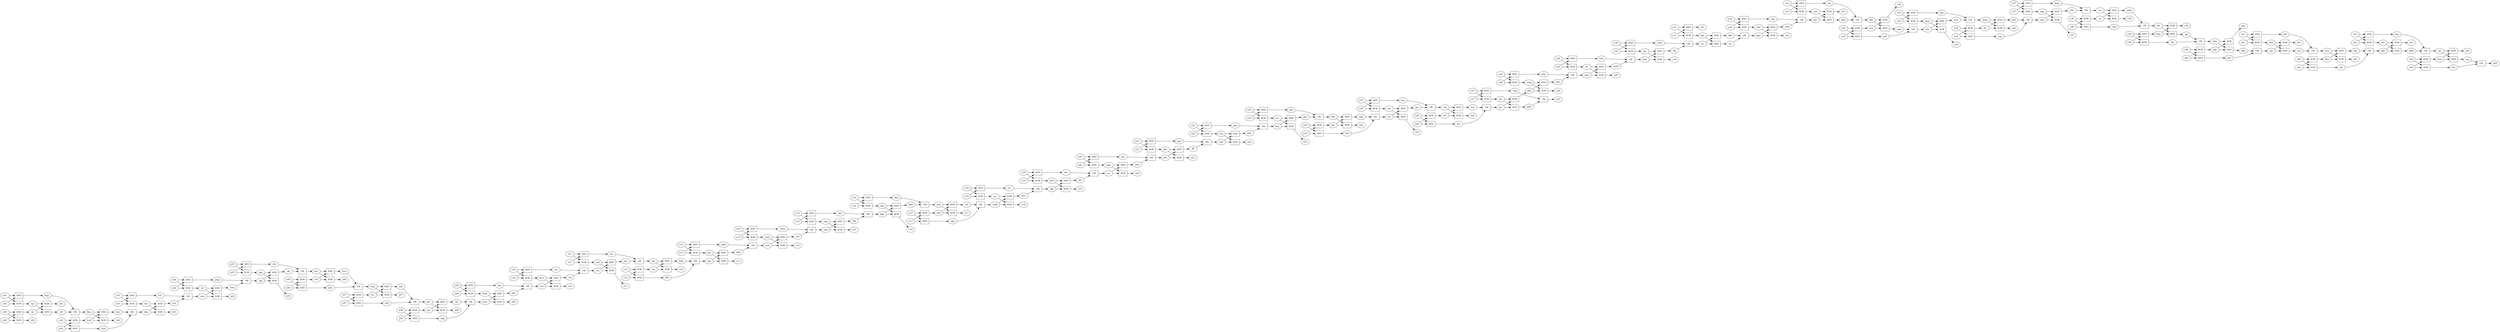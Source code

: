 digraph G {
	graph [bb="0,0,16271,2156",
		rankdir=LR
	];
	node [label="\N"];
	y30	[height=0.5,
		pos="10519,1880",
		shape=ellipse,
		width=0.77632];
	gate_0	[height=0.5,
		label=AND,
		pos="10615,1880",
		shape=box,
		width=0.75];
	y30 -> gate_0	[pos="e,10588,1880 10547,1880 10557,1880 10568,1880 10578,1880"];
	gate_197	[height=0.5,
		label=XOR,
		pos="10615,1826",
		shape=box,
		width=0.75];
	y30 -> gate_197	[pos="e,10588,1841 10540,1868.3 10552,1861.8 10566,1853.5 10579,1846"];
	x30	[height=0.5,
		pos="10519,1826",
		shape=ellipse,
		width=0.77632];
	x30 -> gate_0	[pos="e,10588,1865 10540,1837.7 10552,1844.2 10566,1852.5 10579,1860"];
	x30 -> gate_197	[pos="e,10588,1826 10547,1826 10557,1826 10568,1826 10578,1826"];
	nww	[height=0.5,
		pos="10804,1880",
		shape=ellipse,
		width=0.9027];
	gate_138	[height=0.5,
		label=OR,
		pos="10991,1874",
		shape=box,
		width=0.75];
	nww -> gate_138	[pos="e,10964,1874.8 10836,1879 10869,1877.9 10920,1876.3 10954,1875.2"];
	gate_0 -> nww	[pos="e,10771,1880 10642,1880 10673,1880 10725,1880 10761,1880"];
	vbw	[height=0.5,
		pos="11447,1982",
		shape=ellipse,
		width=0.83048];
	gate_1	[height=0.5,
		label=AND,
		pos="11540,1982",
		shape=box,
		width=0.75];
	vbw -> gate_1	[pos="e,11513,1982 11477,1982 11485,1982 11494,1982 11503,1982"];
	gate_210	[height=0.5,
		label=XOR,
		pos="11540,1928",
		shape=box,
		width=0.75];
	vbw -> gate_210	[pos="e,11512,1943.5 11469,1969.5 11479,1963.3 11492,1955.7 11504,1948.7"];
	qhp	[height=0.5,
		pos="11447,1928",
		shape=ellipse,
		width=0.79437];
	qhp -> gate_1	[pos="e,11513,1966.5 11468,1940.3 11479,1946.5 11492,1954.1 11504,1961.2"];
	qhp -> gate_210	[pos="e,11513,1928 11475,1928 11484,1928 11493,1928 11502,1928"];
	smg	[height=0.5,
		pos="11634,1986",
		shape=ellipse,
		width=0.84854];
	gate_180	[height=0.5,
		label=OR,
		pos="11727,2030",
		shape=box,
		width=0.75];
	smg -> gate_180	[pos="e,11700,2017.5 11658,1997.1 11668,2002 11680,2007.8 11691,2013.1"];
	gate_1 -> smg	[pos="e,11603,1984.7 11567,1983.1 11575,1983.5 11584,1983.9 11593,1984.3"];
	mwj	[height=0.5,
		pos="1509.6,286",
		shape=ellipse,
		width=0.84854];
	gate_2	[height=0.5,
		label=OR,
		pos="1603.1,330",
		shape=box,
		width=0.75];
	mwj -> gate_2	[pos="e,1576.1,317.5 1533.7,297.1 1543.8,301.96 1555.9,307.76 1567,313.12"];
	pmq	[height=0.5,
		pos="1411.8,336",
		shape=ellipse,
		width=0.86659];
	pmq -> gate_2	[pos="e,1576.1,330.83 1443.3,335.04 1476.6,333.98 1530.1,332.28 1565.6,331.16"];
	ngj	[height=0.5,
		pos="1693.1,330",
		shape=ellipse,
		width=0.75];
	gate_53	[height=0.5,
		label=AND,
		pos="1783.1,384",
		shape=box,
		width=0.75];
	ngj -> gate_53	[pos="e,1756,367.95 1713.7,341.98 1723.6,348.08 1736,355.66 1747.4,362.7"];
	gate_102	[height=0.5,
		label=XOR,
		pos="1783.1,330",
		shape=box,
		width=0.75];
	ngj -> gate_102	[pos="e,1756.1,330 1720.5,330 1728.5,330 1737.4,330 1746,330"];
	gate_2 -> ngj	[pos="e,1666.1,330 1630.5,330 1638.5,330 1647.4,330 1656,330"];
	x19	[height=0.5,
		pos="6661.6,1036",
		shape=ellipse,
		width=0.77632];
	gate_3	[height=0.5,
		label=AND,
		pos="6753.9,1036",
		shape=box,
		width=0.75];
	x19 -> gate_3	[pos="e,6726.8,1036 6689.7,1036 6698.1,1036 6707.6,1036 6716.5,1036"];
	gate_191	[height=0.5,
		label=XOR,
		pos="6753.9,982",
		shape=box,
		width=0.75];
	x19 -> gate_191	[pos="e,6726.7,997.64 6682.7,1024 6693,1017.8 6705.9,1010.1 6717.9,1003"];
	y19	[height=0.5,
		pos="6661.6,982",
		shape=ellipse,
		width=0.77632];
	y19 -> gate_3	[pos="e,6726.7,1020.4 6682.7,993.98 6693,1000.2 6705.9,1007.9 6717.9,1015"];
	y19 -> gate_191	[pos="e,6726.8,982 6689.7,982 6698.1,982 6707.6,982 6716.5,982"];
	wrc	[height=0.5,
		pos="6938,1036",
		shape=ellipse,
		width=0.77632];
	gate_145	[height=0.5,
		label=OR,
		pos="7120.9,1030",
		shape=box,
		width=0.75];
	wrc -> gate_145	[pos="e,7093.8,1030.9 6966.1,1035.1 6997.3,1034.1 7048.9,1032.4 7083.6,1031.2"];
	gate_3 -> wrc	[pos="e,6909.8,1036 6781,1036 6812,1036 6864,1036 6899.4,1036"];
	hnt	[height=0.5,
		pos="4613.6,512",
		shape=ellipse,
		width=0.75];
	gate_4	[height=0.5,
		label=XOR,
		pos="4707.4,458",
		shape=box,
		width=0.75];
	hnt -> gate_4	[pos="e,4680.2,473.39 4634.5,500.28 4645.3,493.94 4658.9,485.93 4671.4,478.58"];
	gate_82	[height=0.5,
		label=AND,
		pos="4707.4,512",
		shape=box,
		width=0.75];
	hnt -> gate_82	[pos="e,4680.3,512 4640.6,512 4649.7,512 4660.2,512 4670,512"];
	wnj	[height=0.5,
		pos="4613.6,458",
		shape=ellipse,
		width=0.75827];
	wnj -> gate_4	[pos="e,4680.2,458 4641.1,458 4650.2,458 4660.4,458 4670.1,458"];
	wnj -> gate_82	[pos="e,4680.2,496.61 4634.5,469.72 4645.3,476.06 4658.9,484.07 4671.4,491.42"];
	z13	[height=0.5,
		pos="4804.5,458",
		shape=ellipse,
		width=0.75827];
	gate_4 -> z13	[pos="e,4777,458 4734.6,458 4744.6,458 4756.2,458 4767,458"];
	dsb	[height=0.5,
		pos="14786,1882",
		shape=ellipse,
		width=0.75827];
	gate_5	[height=0.5,
		label=XOR,
		pos="14876,1882",
		shape=box,
		width=0.75];
	dsb -> gate_5	[pos="e,14849,1882 14813,1882 14821,1882 14830,1882 14839,1882"];
	gate_202	[height=0.5,
		label=AND,
		pos="14876,1828",
		shape=box,
		width=0.75];
	dsb -> gate_202	[pos="e,14849,1844 14806,1870 14816,1863.9 14829,1856.3 14840,1849.3"];
	rgt	[height=0.5,
		pos="14786,1828",
		shape=ellipse,
		width=0.75];
	rgt -> gate_5	[pos="e,14849,1866 14806,1840 14816,1846.1 14829,1853.7 14840,1860.7"];
	rgt -> gate_202	[pos="e,14849,1828 14813,1828 14821,1828 14830,1828 14839,1828"];
	z41	[height=0.5,
		pos="14967,1882",
		shape=ellipse,
		width=0.75827];
	gate_5 -> z41	[pos="e,14940,1882 14903,1882 14911,1882 14921,1882 14929,1882"];
	hqg	[height=0.5,
		pos="301.09,234",
		shape=ellipse,
		width=0.79437];
	gate_6	[height=0.5,
		label=OR,
		pos="484.58,126",
		shape=box,
		width=0.75];
	hqg -> gate_6	[pos="e,474.6,144.14 329.75,233.05 355.38,231.01 393.64,224.9 421.58,207 442.28,193.74 458.76,171.04 469.51,153.05"];
	cff	[height=0.5,
		pos="393.63,126",
		shape=ellipse,
		width=0.75];
	cff -> gate_6	[pos="e,457.56,126 420.84,126 429.16,126 438.52,126 447.42,126"];
	fkm	[height=0.5,
		pos="576.18,126",
		shape=ellipse,
		width=0.79437];
	gate_97	[height=0.5,
		label=AND,
		pos="670.67,126",
		shape=box,
		width=0.75];
	fkm -> gate_97	[pos="e,643.52,126 604.93,126 613.82,126 623.81,126 633.22,126"];
	gate_161	[height=0.5,
		label=XOR,
		pos="670.67,72",
		shape=box,
		width=0.75];
	fkm -> gate_161	[pos="e,643.57,87.242 597.71,114.02 608.58,107.66 622.25,99.689 634.73,92.397"];
	gate_6 -> fkm	[pos="e,547.41,126 511.98,126 519.9,126 528.76,126 537.28,126"];
	tsw	[height=0.5,
		pos="9041.1,1452",
		shape=ellipse,
		width=0.75827];
	gate_7	[height=0.5,
		label=XOR,
		pos="9131.7,1398",
		shape=box,
		width=0.75];
	tsw -> gate_7	[pos="e,9104.4,1414 9061.8,1440 9071.8,1433.9 9084.2,1426.3 9095.8,1419.3"];
	gate_168	[height=0.5,
		label=AND,
		pos="9131.7,1452",
		shape=box,
		width=0.75];
	tsw -> gate_168	[pos="e,9104.4,1452 9068.7,1452 9076.7,1452 9085.7,1452 9094.3,1452"];
	vst	[height=0.5,
		pos="9041.1,1398",
		shape=ellipse,
		width=0.75];
	vst -> gate_7	[pos="e,9104.5,1398 9068.2,1398 9076.4,1398 9085.7,1398 9094.4,1398"];
	vst -> gate_168	[pos="e,9104.4,1436 9061.8,1410 9071.8,1416.1 9084.2,1423.7 9095.8,1430.7"];
	z25	[height=0.5,
		pos="9222.9,1298",
		shape=ellipse,
		width=0.75827];
	gate_7 -> z25	[pos="e,9206.9,1312.7 9147.4,1380 9159.8,1365 9178.2,1343.2 9195,1325 9196.5,1323.3 9198.1,1321.6 9199.8,1319.9"];
	x14	[height=0.5,
		pos="4804.5,668",
		shape=ellipse,
		width=0.77632];
	gate_8	[height=0.5,
		label=AND,
		pos="4898,668",
		shape=box,
		width=0.75];
	x14 -> gate_8	[pos="e,4870.9,668 4832.5,668 4841.3,668 4851.2,668 4860.6,668"];
	gate_64	[height=0.5,
		label=XOR,
		pos="4898,614",
		shape=box,
		width=0.75];
	x14 -> gate_64	[pos="e,4870.9,629.44 4825.8,656.02 4836.5,649.71 4849.9,641.81 4862.2,634.57"];
	y14	[height=0.5,
		pos="4804.5,614",
		shape=ellipse,
		width=0.77632];
	y14 -> gate_8	[pos="e,4870.9,652.56 4825.8,625.98 4836.5,632.29 4849.9,640.19 4862.2,647.43"];
	y14 -> gate_64	[pos="e,4870.9,614 4832.5,614 4841.3,614 4851.2,614 4860.6,614"];
	smm	[height=0.5,
		pos="5092.6,668",
		shape=ellipse,
		width=0.92075];
	gate_127	[height=0.5,
		label=OR,
		pos="5280.6,662",
		shape=box,
		width=0.75];
	smm -> gate_127	[pos="e,5253.6,662.84 5126,666.95 5158.8,665.9 5209.5,664.26 5243.6,663.16"];
	gate_8 -> smm	[pos="e,5059.1,668 4925.4,668 4957.2,668 5011.2,668 5048.9,668"];
	npr	[height=0.5,
		pos="8403.8,1444",
		shape=ellipse,
		width=0.75];
	gate_9	[height=0.5,
		label=OR,
		pos="8585.7,1398",
		shape=box,
		width=0.75];
	npr -> gate_9	[pos="e,8558.7,1411.1 8431,1441.7 8455.2,1439.1 8491.9,1434 8522.7,1425 8531.6,1422.4 8540.8,1418.9 8549.4,1415.2"];
	jnh	[height=0.5,
		pos="8494.8,1398",
		shape=ellipse,
		width=0.75];
	jnh -> gate_9	[pos="e,8558.7,1398 8522,1398 8530.3,1398 8539.7,1398 8548.6,1398"];
	fhw	[height=0.5,
		pos="8676.7,1398",
		shape=ellipse,
		width=0.77632];
	gate_101	[height=0.5,
		label=AND,
		pos="8767.6,1398",
		shape=box,
		width=0.75];
	fhw -> gate_101	[pos="e,8740.5,1398 8704.8,1398 8712.9,1398 8721.9,1398 8730.4,1398"];
	gate_116	[height=0.5,
		label=XOR,
		pos="8767.6,1344",
		shape=box,
		width=0.75];
	fhw -> gate_116	[pos="e,8740.4,1359.9 8697.9,1385.7 8707.9,1379.6 8720.3,1372.1 8731.9,1365.1"];
	gate_9 -> fhw	[pos="e,8648.4,1398 8612.9,1398 8620.9,1398 8629.8,1398 8638.3,1398"];
	stg	[height=0.5,
		pos="4250.1,458",
		shape=ellipse,
		width=0.75];
	gate_10	[height=0.5,
		label=AND,
		pos="4340.1,458",
		shape=box,
		width=0.75];
	stg -> gate_10	[pos="e,4313,458 4277.5,458 4285.5,458 4294.4,458 4302.9,458"];
	gate_100	[height=0.5,
		label=XOR,
		pos="4340.1,404",
		shape=box,
		width=0.75];
	stg -> gate_100	[pos="e,4312.9,420.05 4270.6,446.02 4280.5,439.92 4292.9,432.34 4304.4,425.3"];
	trp	[height=0.5,
		pos="4250.1,404",
		shape=ellipse,
		width=0.75];
	trp -> gate_10	[pos="e,4312.9,441.95 4270.6,415.98 4280.5,422.08 4292.9,429.66 4304.4,436.7"];
	trp -> gate_100	[pos="e,4313,404 4277.5,404 4285.5,404 4294.4,404 4302.9,404"];
	fmk	[height=0.5,
		pos="4431.7,458",
		shape=ellipse,
		width=0.79437];
	gate_63	[height=0.5,
		label=OR,
		pos="4523.3,458",
		shape=box,
		width=0.75];
	fmk -> gate_63	[pos="e,4496.3,458 4460.5,458 4468.6,458 4477.6,458 4486.1,458"];
	gate_10 -> fmk	[pos="e,4402.9,458 4367.5,458 4375.4,458 4384.2,458 4392.8,458"];
	y05	[height=0.5,
		pos="1509.6,438",
		shape=ellipse,
		width=0.77632];
	gate_11	[height=0.5,
		label=AND,
		pos="1603.1,438",
		shape=box,
		width=0.75];
	y05 -> gate_11	[pos="e,1576,438 1537.6,438 1546.4,438 1556.3,438 1565.7,438"];
	gate_86	[height=0.5,
		label=XOR,
		pos="1603.1,384",
		shape=box,
		width=0.75];
	y05 -> gate_86	[pos="e,1576,399.44 1530.9,426.02 1541.6,419.71 1555,411.81 1567.3,404.57"];
	x05	[height=0.5,
		pos="1509.6,384",
		shape=ellipse,
		width=0.77632];
	x05 -> gate_11	[pos="e,1576,422.56 1530.9,395.98 1541.6,402.29 1555,410.19 1567.3,417.43"];
	x05 -> gate_86	[pos="e,1576,384 1537.6,384 1546.4,384 1556.3,384 1565.7,384"];
	rkt	[height=0.5,
		pos="1783.1,438",
		shape=ellipse,
		width=0.75];
	gate_19	[height=0.5,
		label=OR,
		pos="1965,392",
		shape=box,
		width=0.75];
	rkt -> gate_19	[pos="e,1938,405.06 1810.3,435.68 1834.5,433.1 1871.2,428.04 1902,419 1910.9,416.41 1920.1,412.87 1928.7,409.2"];
	gate_11 -> rkt	[pos="e,1756.1,438 1630.4,438 1661,438 1711.7,438 1746,438"];
	y22	[height=0.5,
		pos="7765.3,1342",
		shape=ellipse,
		width=0.77632];
	gate_12	[height=0.5,
		label=AND,
		pos="7856.2,1342",
		shape=box,
		width=0.75];
	y22 -> gate_12	[pos="e,7829.2,1342 7793.5,1342 7801.5,1342 7810.5,1342 7819,1342"];
	gate_55	[height=0.5,
		label=XOR,
		pos="7856.2,1288",
		shape=box,
		width=0.75];
	y22 -> gate_55	[pos="e,7829.1,1303.9 7786.5,1329.7 7796.5,1323.6 7809,1316.1 7820.5,1309.1"];
	x22	[height=0.5,
		pos="7765.3,1288",
		shape=ellipse,
		width=0.77632];
	x22 -> gate_12	[pos="e,7829.1,1326.1 7786.5,1300.3 7796.5,1306.4 7809,1313.9 7820.5,1320.9"];
	x22 -> gate_55	[pos="e,7829.2,1288 7793.5,1288 7801.5,1288 7810.5,1288 7819,1288"];
	gsg	[height=0.5,
		pos="8039.7,1342",
		shape=ellipse,
		width=0.75827];
	gate_34	[height=0.5,
		label=OR,
		pos="8223.2,1336",
		shape=box,
		width=0.75];
	gsg -> gate_34	[pos="e,8196.1,1336.9 8067.1,1341.1 8098.4,1340.1 8150.7,1338.4 8185.8,1337.2"];
	gate_12 -> gsg	[pos="e,8012.2,1342 7883.2,1342 7914.3,1342 7966.6,1342 8001.8,1342"];
	ftt	[height=0.5,
		pos="10329,1724",
		shape=ellipse,
		width=0.75];
	gate_13	[height=0.5,
		label=AND,
		pos="10423,1724",
		shape=box,
		width=0.75];
	ftt -> gate_13	[pos="e,10396,1724 10357,1724 10366,1724 10376,1724 10386,1724"];
	gate_140	[height=0.5,
		label=XOR,
		pos="10423,1670",
		shape=box,
		width=0.75];
	ftt -> gate_140	[pos="e,10396,1685.4 10350,1712.3 10361,1705.9 10374,1697.9 10387,1690.6"];
	mcb	[height=0.5,
		pos="10329,1670",
		shape=ellipse,
		width=0.84854];
	mcb -> gate_13	[pos="e,10396,1708.7 10351,1682.5 10362,1688.7 10375,1696.4 10387,1703.4"];
	mcb -> gate_140	[pos="e,10396,1670 10360,1670 10368,1670 10377,1670 10386,1670"];
	wmd	[height=0.5,
		pos="10519,1728",
		shape=ellipse,
		width=0.92075];
	gate_207	[height=0.5,
		label=OR,
		pos="10615,1772",
		shape=box,
		width=0.75];
	wmd -> gate_207	[pos="e,10588,1759.7 10545,1739.6 10555,1744.4 10567,1750.2 10579,1755.4"];
	gate_13 -> wmd	[pos="e,10486,1726.6 10450,1725.1 10458,1725.5 10467,1725.8 10476,1726.2"];
	ngq	[height=0.5,
		pos="13294,2084",
		shape=ellipse,
		width=0.79437];
	gate_14	[height=0.5,
		label=AND,
		pos="13391,2084",
		shape=box,
		width=0.75];
	ngq -> gate_14	[pos="e,13364,2084 13323,2084 13333,2084 13344,2084 13354,2084"];
	gate_199	[height=0.5,
		label=XOR,
		pos="13391,2030",
		shape=box,
		width=0.75];
	ngq -> gate_199	[pos="e,13364,2044.8 13316,2072 13328,2065.5 13342,2057.3 13355,2049.8"];
	cgm	[height=0.5,
		pos="13294,2030",
		shape=ellipse,
		width=0.84854];
	cgm -> gate_14	[pos="e,13364,2069.1 13317,2042.3 13328,2048.7 13342,2056.7 13355,2064"];
	cgm -> gate_199	[pos="e,13364,2030 13325,2030 13334,2030 13344,2030 13354,2030"];
	vdw	[height=0.5,
		pos="13488,2092",
		shape=ellipse,
		width=0.83048];
	gate_58	[height=0.5,
		label=OR,
		pos="13581,2092",
		shape=box,
		width=0.75];
	vdw -> gate_58	[pos="e,13553,2092 13518,2092 13526,2092 13535,2092 13543,2092"];
	gate_14 -> vdw	[pos="e,13458,2089.6 13418,2086.2 13427,2087 13438,2087.9 13448,2088.7"];
	kpt	[height=0.5,
		pos="2787.1,192",
		shape=ellipse,
		width=0.75];
	gate_15	[height=0.5,
		label=AND,
		pos="2878.1,192",
		shape=box,
		width=0.75];
	kpt -> gate_15	[pos="e,2851,192 2814.3,192 2822.6,192 2832,192 2840.9,192"];
	gate_117	[height=0.5,
		label=XOR,
		pos="2878.1,138",
		shape=box,
		width=0.75];
	kpt -> gate_117	[pos="e,2851,153.85 2807.8,180.02 2818,173.88 2830.6,166.22 2842.3,159.12"];
	prr	[height=0.5,
		pos="2787.1,138",
		shape=ellipse,
		width=0.75];
	prr -> gate_15	[pos="e,2851,176.15 2807.8,149.98 2818,156.12 2830.6,163.78 2842.3,170.88"];
	prr -> gate_117	[pos="e,2851,138 2814.3,138 2822.6,138 2832,138 2840.9,138"];
	rdt	[height=0.5,
		pos="2970,192",
		shape=ellipse,
		width=0.75];
	gate_48	[height=0.5,
		label=OR,
		pos="3060.9,192",
		shape=box,
		width=0.75];
	rdt -> gate_48	[pos="e,3033.9,192 2997.2,192 3005.5,192 3014.8,192 3023.7,192"];
	gate_15 -> rdt	[pos="e,2942.7,192 2905.1,192 2913.6,192 2923.4,192 2932.6,192"];
	rqf	[height=0.5,
		pos="11817,2084",
		shape=ellipse,
		width=0.75];
	gate_16	[height=0.5,
		label=XOR,
		pos="11907,2084",
		shape=box,
		width=0.75];
	rqf -> gate_16	[pos="e,11880,2084 11845,2084 11853,2084 11861,2084 11870,2084"];
	gate_65	[height=0.5,
		label=AND,
		pos="11907,2030",
		shape=box,
		width=0.75];
	rqf -> gate_65	[pos="e,11880,2046 11838,2072 11848,2065.9 11860,2058.3 11871,2051.3"];
	grt	[height=0.5,
		pos="11817,2030",
		shape=ellipse,
		width=0.75];
	grt -> gate_16	[pos="e,11880,2068 11838,2042 11848,2048.1 11860,2055.7 11871,2062.7"];
	grt -> gate_65	[pos="e,11880,2030 11845,2030 11853,2030 11861,2030 11870,2030"];
	z33	[height=0.5,
		pos="11999,2084",
		shape=ellipse,
		width=0.75827];
	gate_16 -> z33	[pos="e,11971,2084 11935,2084 11943,2084 11952,2084 11961,2084"];
	x24	[height=0.5,
		pos="8494.8,1344",
		shape=ellipse,
		width=0.77632];
	gate_17	[height=0.5,
		label=XOR,
		pos="8585.7,1344",
		shape=box,
		width=0.75];
	x24 -> gate_17	[pos="e,8558.6,1344 8522.9,1344 8531,1344 8540,1344 8548.5,1344"];
	gate_130	[height=0.5,
		label=AND,
		pos="8585.7,1290",
		shape=box,
		width=0.75];
	x24 -> gate_130	[pos="e,8558.5,1305.9 8516,1331.7 8526,1325.6 8538.4,1318.1 8550,1311.1"];
	y24	[height=0.5,
		pos="8494.8,1290",
		shape=ellipse,
		width=0.77632];
	y24 -> gate_17	[pos="e,8558.5,1328.1 8516,1302.3 8526,1308.4 8538.4,1315.9 8550,1322.9"];
	y24 -> gate_130	[pos="e,8558.6,1290 8522.9,1290 8531,1290 8540,1290 8548.5,1290"];
	nkc	[height=0.5,
		pos="8676.7,1344",
		shape=ellipse,
		width=0.75];
	nkc -> gate_101	[pos="e,8740.5,1382.2 8697.4,1356 8707.5,1362.1 8720.1,1369.8 8731.8,1376.9"];
	nkc -> gate_116	[pos="e,8740.6,1344 8703.9,1344 8712.2,1344 8721.6,1344 8730.5,1344"];
	gate_17 -> nkc	[pos="e,8649.6,1344 8612.9,1344 8621.2,1344 8630.6,1344 8639.5,1344"];
	hbq	[height=0.5,
		pos="11999,2030",
		shape=ellipse,
		width=0.79437];
	gate_18	[height=0.5,
		label=OR,
		pos="12090,2030",
		shape=box,
		width=0.75];
	hbq -> gate_18	[pos="e,12063,2030 12028,2030 12036,2030 12045,2030 12053,2030"];
	twj	[height=0.5,
		pos="11907,2138",
		shape=ellipse,
		width=0.75];
	twj -> gate_18	[pos="e,12080,2048.1 11934,2137.2 11960,2135.2 11999,2129.2 12027,2111 12048,2097.7 12064,2075 12075,2057"];
	hkt	[height=0.5,
		pos="12180,2030",
		shape=ellipse,
		width=0.75];
	gate_30	[height=0.5,
		label=XOR,
		pos="12270,2030",
		shape=box,
		width=0.75];
	hkt -> gate_30	[pos="e,12243,2030 12208,2030 12216,2030 12225,2030 12233,2030"];
	gate_50	[height=0.5,
		label=AND,
		pos="12270,1976",
		shape=box,
		width=0.75];
	hkt -> gate_50	[pos="e,12243,1992 12201,2018 12211,2011.9 12223,2004.3 12235,1997.3"];
	gate_18 -> hkt	[pos="e,12153,2030 12118,2030 12126,2030 12135,2030 12143,2030"];
	ckj	[height=0.5,
		pos="1874.1,392",
		shape=ellipse,
		width=0.75];
	ckj -> gate_19	[pos="e,1938,392 1901.3,392 1909.6,392 1919,392 1927.9,392"];
	wts	[height=0.5,
		pos="2055.3,392",
		shape=ellipse,
		width=0.75827];
	gate_51	[height=0.5,
		label=XOR,
		pos="2145.9,338",
		shape=box,
		width=0.75];
	wts -> gate_51	[pos="e,2118.6,354.05 2076,380.02 2086,373.92 2098.4,366.34 2110,359.3"];
	gate_75	[height=0.5,
		label=AND,
		pos="2145.9,392",
		shape=box,
		width=0.75];
	wts -> gate_75	[pos="e,2118.7,392 2082.9,392 2091,392 2099.9,392 2108.5,392"];
	gate_19 -> wts	[pos="e,2027.9,392 1992,392 2000.1,392 2009.1,392 2017.7,392"];
	x04	[height=0.5,
		pos="1129.6,336",
		shape=ellipse,
		width=0.77632];
	gate_20	[height=0.5,
		label=AND,
		pos="1220.6,336",
		shape=box,
		width=0.75];
	x04 -> gate_20	[pos="e,1193.5,336 1157.8,336 1165.8,336 1174.8,336 1183.3,336"];
	gate_46	[height=0.5,
		label=XOR,
		pos="1220.6,282",
		shape=box,
		width=0.75];
	x04 -> gate_46	[pos="e,1193.4,297.9 1150.8,323.75 1160.8,317.65 1173.3,310.1 1184.8,303.1"];
	y04	[height=0.5,
		pos="1129.6,282",
		shape=ellipse,
		width=0.77632];
	y04 -> gate_20	[pos="e,1193.4,320.1 1150.8,294.25 1160.8,300.35 1173.3,307.9 1184.8,314.9"];
	y04 -> gate_46	[pos="e,1193.5,282 1157.8,282 1165.8,282 1174.8,282 1183.3,282"];
	gate_20 -> pmq	[pos="e,1380.4,336 1247.9,336 1279.5,336 1332.9,336 1369.9,336"];
	y16	[height=0.5,
		pos="5558,872",
		shape=ellipse,
		width=0.77632];
	gate_21	[height=0.5,
		label=AND,
		pos="5648.9,872",
		shape=box,
		width=0.75];
	y16 -> gate_21	[pos="e,5621.8,872 5586.1,872 5594.2,872 5603.2,872 5611.7,872"];
	gate_170	[height=0.5,
		label=XOR,
		pos="5648.9,818",
		shape=box,
		width=0.75];
	y16 -> gate_170	[pos="e,5621.7,833.9 5579.2,859.75 5589.2,853.65 5601.6,846.1 5613.2,839.1"];
	x16	[height=0.5,
		pos="5558,818",
		shape=ellipse,
		width=0.77632];
	x16 -> gate_21	[pos="e,5621.7,856.1 5579.2,830.25 5589.2,836.35 5601.6,843.9 5613.2,850.9"];
	x16 -> gate_170	[pos="e,5621.8,818 5586.1,818 5594.2,818 5603.2,818 5611.7,818"];
	bpn	[height=0.5,
		pos="5833.7,872",
		shape=ellipse,
		width=0.79437];
	gate_90	[height=0.5,
		label=OR,
		pos="6018.5,826",
		shape=box,
		width=0.75];
	bpn -> gate_90	[pos="e,5991.2,839.22 5862.5,869.66 5887.3,867.09 5924.3,862.08 5955.5,853 5964.3,850.45 5973.4,846.96 5981.9,843.33"];
	gate_21 -> bpn	[pos="e,5805.1,872 5676.1,872 5707.1,872 5759.1,872 5794.6,872"];
	x08	[height=0.5,
		pos="2606.2,138",
		shape=ellipse,
		width=0.77632];
	gate_22	[height=0.5,
		label=XOR,
		pos="2697.1,138",
		shape=box,
		width=0.75];
	x08 -> gate_22	[pos="e,2670,138 2634.3,138 2642.4,138 2651.4,138 2659.9,138"];
	gate_79	[height=0.5,
		label=AND,
		pos="2697.1,84",
		shape=box,
		width=0.75];
	x08 -> gate_79	[pos="e,2669.9,99.897 2627.3,125.75 2637.4,119.65 2649.8,112.1 2661.3,105.1"];
	y08	[height=0.5,
		pos="2606.2,84",
		shape=ellipse,
		width=0.77632];
	y08 -> gate_22	[pos="e,2669.9,122.1 2627.3,96.253 2637.4,102.35 2649.8,109.9 2661.3,116.9"];
	y08 -> gate_79	[pos="e,2670,84 2634.3,84 2642.4,84 2651.4,84 2659.9,84"];
	gate_22 -> prr	[pos="e,2760,138 2724.5,138 2732.5,138 2741.4,138 2749.9,138"];
	kmk	[height=0.5,
		pos="3154.4,246",
		shape=ellipse,
		width=0.84854];
	gate_23	[height=0.5,
		label=XOR,
		pos="3248.3,192",
		shape=box,
		width=0.75];
	kmk -> gate_23	[pos="e,3221.2,207.35 3176.7,233.48 3187.3,227.27 3200.3,219.61 3212.3,212.57"];
	gate_139	[height=0.5,
		label=AND,
		pos="3248.3,246",
		shape=box,
		width=0.75];
	kmk -> gate_139	[pos="e,3221.2,246 3185,246 3193.3,246 3202.4,246 3211,246"];
	qvw	[height=0.5,
		pos="3154.4,192",
		shape=ellipse,
		width=0.83048];
	qvw -> gate_23	[pos="e,3221.2,192 3184.5,192 3193,192 3202.3,192 3211.2,192"];
	qvw -> gate_139	[pos="e,3221.2,230.65 3176.7,204.52 3187.3,210.73 3200.3,218.39 3212.3,225.43"];
	z09	[height=0.5,
		pos="3339.5,192",
		shape=ellipse,
		width=0.75827];
	gate_23 -> z09	[pos="e,3312.1,192 3275.6,192 3283.9,192 3293.2,192 3302,192"];
	jwd	[height=0.5,
		pos="13110,2030",
		shape=ellipse,
		width=0.75827];
	gate_24	[height=0.5,
		label=OR,
		pos="13201,2030",
		shape=box,
		width=0.75];
	jwd -> gate_24	[pos="e,13174,2030 13137,2030 13145,2030 13155,2030 13163,2030"];
	ssg	[height=0.5,
		pos="13019,1922",
		shape=ellipse,
		width=0.75];
	ssg -> gate_24	[pos="e,13191,2011.9 13046,1923 13071,1925 13110,1931.1 13138,1949 13158,1962.3 13175,1985 13185,2003"];
	gate_24 -> cgm	[pos="e,13263,2030 13228,2030 13236,2030 13245,2030 13253,2030"];
	mdm	[height=0.5,
		pos="13863,2092",
		shape=ellipse,
		width=0.95686];
	gate_25	[height=0.5,
		label=OR,
		pos="13960,1992",
		shape=box,
		width=0.75];
	mdm -> gate_25	[pos="e,13945,2010.2 13883,2077.2 13888,2073.4 13893,2069.2 13897,2065 13912,2050.4 13927,2032.6 13939,2018.2"];
	cwb	[height=0.5,
		pos="13763,1984",
		shape=ellipse,
		width=0.81243];
	cwb -> gate_25	[pos="e,13933,1990.9 13792,1985.2 13827,1986.6 13885,1989 13923,1990.5"];
	hsf	[height=0.5,
		pos="14052,1992",
		shape=ellipse,
		width=0.75];
	gate_112	[height=0.5,
		label=XOR,
		pos="14143,1992",
		shape=box,
		width=0.75];
	hsf -> gate_112	[pos="e,14116,1992 14079,1992 14087,1992 14097,1992 14106,1992"];
	gate_208	[height=0.5,
		label=AND,
		pos="14143,1938",
		shape=box,
		width=0.75];
	hsf -> gate_208	[pos="e,14116,1953.8 14072,1980 14083,1973.9 14095,1966.2 14107,1959.1"];
	gate_25 -> hsf	[pos="e,14024,1992 13987,1992 13996,1992 14005,1992 14014,1992"];
	y03	[height=0.5,
		pos="764.52,234",
		shape=ellipse,
		width=0.77632];
	gate_26	[height=0.5,
		label=XOR,
		pos="855.46,180",
		shape=box,
		width=0.75];
	y03 -> gate_26	[pos="e,828.28,195.9 785.7,221.75 795.75,215.65 808.18,208.1 819.7,201.1"];
	gate_74	[height=0.5,
		label=AND,
		pos="855.46,234",
		shape=box,
		width=0.75];
	y03 -> gate_74	[pos="e,828.37,234 792.69,234 800.75,234 809.71,234 818.25,234"];
	x03	[height=0.5,
		pos="764.52,180",
		shape=ellipse,
		width=0.77632];
	x03 -> gate_26	[pos="e,828.37,180 792.69,180 800.75,180 809.71,180 818.25,180"];
	x03 -> gate_74	[pos="e,828.28,218.1 785.7,192.25 795.75,198.35 808.18,205.9 819.7,212.9"];
	thv	[height=0.5,
		pos="947.06,180",
		shape=ellipse,
		width=0.75];
	gate_154	[height=0.5,
		label=AND,
		pos="1038.7,180",
		shape=box,
		width=0.75];
	thv -> gate_154	[pos="e,1011.5,180 974.46,180 982.84,180 992.27,180 1001.2,180"];
	gate_186	[height=0.5,
		label=XOR,
		pos="1038.7,126",
		shape=box,
		width=0.75];
	thv -> gate_186	[pos="e,1011.4,141.85 967.95,168.02 978.14,161.88 990.84,154.22 1002.6,147.12"];
	gate_26 -> thv	[pos="e,919.85,180 882.86,180 891.25,180 900.67,180 909.64,180"];
	jdb	[height=0.5,
		pos="2606.2,292",
		shape=ellipse,
		width=0.75];
	gate_27	[height=0.5,
		label=OR,
		pos="2697.1,192",
		shape=box,
		width=0.75];
	jdb -> gate_27	[pos="e,2681.5,210.05 2622.2,277.35 2626.1,273.41 2630.3,269.09 2634.1,265 2648.1,249.77 2663.2,232.07 2675,217.92"];
	btb	[height=0.5,
		pos="2515.2,184",
		shape=ellipse,
		width=0.75];
	btb -> gate_27	[pos="e,2669.9,190.84 2542.4,185.16 2573.3,186.54 2624.9,188.83 2659.7,190.38"];
	gate_27 -> kpt	[pos="e,2760,192 2724.5,192 2732.5,192 2741.4,192 2749.9,192"];
	kvp	[height=0.5,
		pos="8313.5,1336",
		shape=ellipse,
		width=0.75827];
	gate_28	[height=0.5,
		label=AND,
		pos="8403.8,1390",
		shape=box,
		width=0.75];
	kvp -> gate_28	[pos="e,8376.6,1374 8334.1,1348 8344.1,1354.1 8356.5,1361.7 8368,1368.7"];
	gate_173	[height=0.5,
		label=XOR,
		pos="8403.8,1336",
		shape=box,
		width=0.75];
	kvp -> gate_173	[pos="e,8376.7,1336 8341,1336 8349,1336 8358,1336 8366.5,1336"];
	pcv	[height=0.5,
		pos="8313.5,1390",
		shape=ellipse,
		width=0.75];
	pcv -> gate_28	[pos="e,8376.7,1390 8340.5,1390 8348.6,1390 8357.7,1390 8366.4,1390"];
	pcv -> gate_173	[pos="e,8376.6,1352 8334.1,1378 8344.1,1371.9 8356.5,1364.3 8368,1357.3"];
	gate_28 -> jnh	[pos="e,8467.8,1395.7 8431,1392.4 8439.4,1393.1 8448.7,1393.9 8457.6,1394.7"];
	fff	[height=0.5,
		pos="7765.3,1190",
		shape=ellipse,
		width=0.75];
	gate_29	[height=0.5,
		label=OR,
		pos="7856.2,1234",
		shape=box,
		width=0.75];
	fff -> gate_29	[pos="e,7829.2,1221.1 7787.4,1200.4 7797.2,1205.3 7809.1,1211.2 7820.2,1216.6"];
	pgr	[height=0.5,
		pos="7674.3,1240",
		shape=ellipse,
		width=0.75];
	pgr -> gate_29	[pos="e,7829.1,1234.9 7701.5,1239.1 7732.4,1238.1 7784,1236.4 7818.8,1235.2"];
	tmk	[height=0.5,
		pos="7947.8,1234",
		shape=ellipse,
		width=0.79437];
	gate_110	[height=0.5,
		label=AND,
		pos="8039.7,1288",
		shape=box,
		width=0.75];
	tmk -> gate_110	[pos="e,8012.6,1272.3 7969.2,1246.3 7979.5,1252.4 7992.2,1260 8003.9,1267.1"];
	gate_190	[height=0.5,
		label=XOR,
		pos="8039.7,1234",
		shape=box,
		width=0.75];
	tmk -> gate_190	[pos="e,8012.6,1234 7976.8,1234 7984.9,1234 7993.9,1234 8002.5,1234"];
	gate_29 -> tmk	[pos="e,7919.1,1234 7883.6,1234 7891.6,1234 7900.4,1234 7908.9,1234"];
	qrn	[height=0.5,
		pos="12180,1976",
		shape=ellipse,
		width=0.75];
	qrn -> gate_30	[pos="e,12243,2014 12201,1988 12211,1994.1 12223,2001.7 12235,2008.7"];
	qrn -> gate_50	[pos="e,12243,1976 12208,1976 12216,1976 12225,1976 12233,1976"];
	z34	[height=0.5,
		pos="12362,2130",
		shape=ellipse,
		width=0.75827];
	gate_30 -> z34	[pos="e,12345,2115.4 12286,2048.1 12298,2063.1 12316,2084.9 12333,2103 12335,2104.7 12337,2106.4 12338,2108.1"];
	ntr	[height=0.5,
		pos="9766.7,1514",
		shape=ellipse,
		width=0.75];
	gate_31	[height=0.5,
		label=XOR,
		pos="9858.6,1514",
		shape=box,
		width=0.75];
	ntr -> gate_31	[pos="e,9831.4,1514 9793.7,1514 9802.3,1514 9812,1514 9821.3,1514"];
	gate_88	[height=0.5,
		label=AND,
		pos="9858.6,1460",
		shape=box,
		width=0.75];
	ntr -> gate_88	[pos="e,9831.3,1475.8 9787.2,1502.3 9797.5,1496.1 9810.5,1488.3 9822.4,1481.1"];
	gcc	[height=0.5,
		pos="9766.7,1460",
		shape=ellipse,
		width=0.75];
	gcc -> gate_31	[pos="e,9831.3,1498.2 9787.2,1471.7 9797.5,1477.9 9810.5,1485.7 9822.4,1492.9"];
	gcc -> gate_88	[pos="e,9831.4,1460 9793.7,1460 9802.3,1460 9812,1460 9821.3,1460"];
	bfq	[height=0.5,
		pos="9953.1,1568",
		shape=ellipse,
		width=0.75];
	gate_150	[height=0.5,
		label=XOR,
		pos="10048,1568",
		shape=box,
		width=0.75];
	bfq -> gate_150	[pos="e,10021,1568 9980.4,1568 9989.7,1568 10000,1568 10010,1568"];
	gate_220	[height=0.5,
		label=AND,
		pos="10048,1622",
		shape=box,
		width=0.75];
	bfq -> gate_220	[pos="e,10021,1606.8 9974.2,1579.7 9985.1,1586.1 9999,1594.2 10012,1601.6"];
	gate_31 -> bfq	[pos="e,9932.3,1556.4 9885.9,1529.3 9897.6,1536.2 9911.5,1544.3 9923.5,1551.3"];
	y37	[height=0.5,
		pos="13110,2138",
		shape=ellipse,
		width=0.77632];
	gate_32	[height=0.5,
		label=XOR,
		pos="13201,2084",
		shape=box,
		width=0.75];
	y37 -> gate_32	[pos="e,13173,2099.9 13131,2125.7 13141,2119.6 13153,2112.1 13165,2105.1"];
	gate_133	[height=0.5,
		label=AND,
		pos="13201,2138",
		shape=box,
		width=0.75];
	y37 -> gate_133	[pos="e,13173,2138 13138,2138 13146,2138 13155,2138 13163,2138"];
	x37	[height=0.5,
		pos="13110,2084",
		shape=ellipse,
		width=0.77632];
	x37 -> gate_32	[pos="e,13173,2084 13138,2084 13146,2084 13155,2084 13163,2084"];
	x37 -> gate_133	[pos="e,13173,2122.1 13131,2096.3 13141,2102.4 13153,2109.9 13165,2116.9"];
	gate_32 -> ngq	[pos="e,13265,2084 13228,2084 13237,2084 13246,2084 13255,2084"];
	cbj	[height=0.5,
		pos="9403.9,1460",
		shape=ellipse,
		width=0.75];
	gate_33	[height=0.5,
		label=AND,
		pos="9493.9,1460",
		shape=box,
		width=0.75];
	cbj -> gate_33	[pos="e,9466.8,1460 9431.3,1460 9439.3,1460 9448.2,1460 9456.7,1460"];
	gate_35	[height=0.5,
		label=XOR,
		pos="9493.9,1406",
		shape=box,
		width=0.75];
	cbj -> gate_35	[pos="e,9466.7,1422 9424.4,1448 9434.4,1441.9 9446.7,1434.3 9458.2,1427.3"];
	fnf	[height=0.5,
		pos="9403.9,1406",
		shape=ellipse,
		width=0.75];
	fnf -> gate_33	[pos="e,9466.7,1444 9424.4,1418 9434.4,1424.1 9446.7,1431.7 9458.2,1438.7"];
	fnf -> gate_35	[pos="e,9466.8,1406 9431.3,1406 9439.3,1406 9448.2,1406 9456.7,1406"];
	pnj	[height=0.5,
		pos="9584.8,1460",
		shape=ellipse,
		width=0.75];
	gate_67	[height=0.5,
		label=OR,
		pos="9675.8,1460",
		shape=box,
		width=0.75];
	pnj -> gate_67	[pos="e,9648.8,1460 9612,1460 9620.4,1460 9629.7,1460 9638.6,1460"];
	gate_33 -> pnj	[pos="e,9557.8,1460 9521.1,1460 9529.4,1460 9538.8,1460 9547.7,1460"];
	btw	[height=0.5,
		pos="8131.6,1292",
		shape=ellipse,
		width=0.79437];
	btw -> gate_34	[pos="e,8196.2,1323.2 8154.8,1302.9 8164.5,1307.6 8176.1,1313.3 8186.9,1318.7"];
	gate_34 -> kvp	[pos="e,8286.1,1336 8250.2,1336 8258.3,1336 8267.3,1336 8275.9,1336"];
	z26	[height=0.5,
		pos="9584.8,1406",
		shape=ellipse,
		width=0.75827];
	gate_35 -> z26	[pos="e,9557.5,1406 9521.1,1406 9529.4,1406 9538.6,1406 9547.4,1406"];
	scv	[height=0.5,
		pos="7215.1,1030",
		shape=ellipse,
		width=0.75];
	gate_36	[height=0.5,
		label=XOR,
		pos="7309.3,1030",
		shape=box,
		width=0.75];
	scv -> gate_36	[pos="e,7282,1030 7242.2,1030 7251.5,1030 7262.1,1030 7272,1030"];
	gate_147	[height=0.5,
		label=AND,
		pos="7309.3,1084",
		shape=box,
		width=0.75];
	scv -> gate_147	[pos="e,7282,1068.6 7236.1,1041.7 7246.9,1048.1 7260.6,1056.1 7273.1,1063.4"];
	mbp	[height=0.5,
		pos="7215.1,1084",
		shape=ellipse,
		width=0.86659];
	mbp -> gate_36	[pos="e,7282,1045.4 7237.9,1071.2 7248.4,1065 7261.3,1057.5 7273.2,1050.6"];
	mbp -> gate_147	[pos="e,7282.2,1084 7246.5,1084 7254.7,1084 7263.7,1084 7272.1,1084"];
	z20	[height=0.5,
		pos="7401.5,1030",
		shape=ellipse,
		width=0.75827];
	gate_36 -> z20	[pos="e,7374.1,1030 7336.4,1030 7345,1030 7354.7,1030 7364,1030"];
	hhd	[height=0.5,
		pos="10707,1772",
		shape=ellipse,
		width=0.79437];
	gate_37	[height=0.5,
		label=AND,
		pos="10804,1826",
		shape=box,
		width=0.75];
	hhd -> gate_37	[pos="e,10777,1811.2 10729,1784 10740,1790.5 10755,1798.7 10768,1806.2"];
	gate_218	[height=0.5,
		label=XOR,
		pos="10804,1772",
		shape=box,
		width=0.75];
	hhd -> gate_218	[pos="e,10777,1772 10735,1772 10745,1772 10756,1772 10767,1772"];
	qrt	[height=0.5,
		pos="10707,1826",
		shape=ellipse,
		width=0.75];
	qrt -> gate_37	[pos="e,10777,1826 10734,1826 10744,1826 10756,1826 10767,1826"];
	qrt -> gate_218	[pos="e,10776,1786.9 10728,1814.5 10739,1808 10754,1799.6 10767,1792"];
	spj	[height=0.5,
		pos="10900,1830",
		shape=ellipse,
		width=0.75];
	spj -> gate_138	[pos="e,10964,1861.1 10922,1840.4 10932,1845.3 10944,1851.2 10955,1856.6"];
	gate_37 -> spj	[pos="e,10873,1828.9 10831,1827.1 10841,1827.5 10852,1828 10863,1828.5"];
	y20	[height=0.5,
		pos="7029.9,1138",
		shape=ellipse,
		width=0.77632];
	gate_38	[height=0.5,
		label=XOR,
		pos="7120.9,1084",
		shape=box,
		width=0.75];
	y20 -> gate_38	[pos="e,7093.7,1099.9 7051.1,1125.7 7061.1,1119.6 7073.6,1112.1 7085.1,1105.1"];
	gate_128	[height=0.5,
		label=AND,
		pos="7120.9,1138",
		shape=box,
		width=0.75];
	y20 -> gate_128	[pos="e,7093.8,1138 7058.1,1138 7066.2,1138 7075.1,1138 7083.7,1138"];
	x20	[height=0.5,
		pos="7029.9,1084",
		shape=ellipse,
		width=0.77632];
	x20 -> gate_38	[pos="e,7093.8,1084 7058.1,1084 7066.2,1084 7075.1,1084 7083.7,1084"];
	x20 -> gate_128	[pos="e,7093.7,1122.1 7051.1,1096.3 7061.1,1102.4 7073.6,1109.9 7085.1,1116.9"];
	gate_38 -> mbp	[pos="e,7183.6,1084 7148,1084 7155.9,1084 7164.7,1084 7173.3,1084"];
	y00	[height=0.5,
		pos="27.948,126",
		shape=ellipse,
		width=0.77632];
	gate_39	[height=0.5,
		label=XOR,
		pos="118.9,72",
		shape=box,
		width=0.75];
	y00 -> gate_39	[pos="e,91.71,87.897 49.131,113.75 59.179,107.65 71.613,100.1 83.133,93.104"];
	gate_213	[height=0.5,
		label=AND,
		pos="118.9,126",
		shape=box,
		width=0.75];
	y00 -> gate_213	[pos="e,91.805,126 56.118,126 64.181,126 73.144,126 81.685,126"];
	x00	[height=0.5,
		pos="27.948,72",
		shape=ellipse,
		width=0.77632];
	x00 -> gate_39	[pos="e,91.805,72 56.118,72 64.181,72 73.144,72 81.685,72"];
	x00 -> gate_213	[pos="e,91.71,110.1 49.131,84.253 59.179,90.353 71.613,97.902 83.133,104.9"];
	z00	[height=0.5,
		pos="209.19,72",
		shape=ellipse,
		width=0.75827];
	gate_39 -> z00	[pos="e,181.75,72 145.91,72 153.94,72 162.94,72 171.54,72"];
	swn	[height=0.5,
		pos="15150,1828",
		shape=ellipse,
		width=0.81243];
	gate_40	[height=0.5,
		label=AND,
		pos="15242,1828",
		shape=box,
		width=0.75];
	swn -> gate_40	[pos="e,15215,1828 15180,1828 15188,1828 15197,1828 15205,1828"];
	gate_119	[height=0.5,
		label=XOR,
		pos="15242,1774",
		shape=box,
		width=0.75];
	swn -> gate_119	[pos="e,15215,1789.7 15172,1815.7 15182,1809.6 15195,1802 15206,1794.9"];
	jkm	[height=0.5,
		pos="15150,1774",
		shape=ellipse,
		width=0.77632];
	jkm -> gate_40	[pos="e,15215,1812.4 15171,1786 15181,1792.2 15194,1799.9 15206,1807"];
	jkm -> gate_119	[pos="e,15215,1774 15178,1774 15187,1774 15196,1774 15205,1774"];
	tbg	[height=0.5,
		pos="15333,1828",
		shape=ellipse,
		width=0.75];
	gate_201	[height=0.5,
		label=OR,
		pos="15424,1828",
		shape=box,
		width=0.75];
	tbg -> gate_201	[pos="e,15397,1828 15360,1828 15369,1828 15378,1828 15387,1828"];
	gate_40 -> tbg	[pos="e,15306,1828 15270,1828 15278,1828 15287,1828 15296,1828"];
	kps	[height=0.5,
		pos="12641,2076",
		shape=ellipse,
		width=0.75];
	gate_41	[height=0.5,
		label=OR,
		pos="12826,2030",
		shape=box,
		width=0.75];
	kps -> gate_41	[pos="e,12799,2043.2 12668,2073.9 12693,2071.4 12731,2066.4 12763,2057 12772,2054.5 12781,2051 12790,2047.3"];
	wvq	[height=0.5,
		pos="12733,2030",
		shape=ellipse,
		width=0.83048];
	wvq -> gate_41	[pos="e,12799,2030 12764,2030 12772,2030 12781,2030 12789,2030"];
	wgm	[height=0.5,
		pos="12923,2030",
		shape=ellipse,
		width=0.92075];
	gate_106	[height=0.5,
		label=AND,
		pos="13019,2030",
		shape=box,
		width=0.75];
	wgm -> gate_106	[pos="e,12991,2030 12956,2030 12964,2030 12973,2030 12981,2030"];
	gate_136	[height=0.5,
		label=XOR,
		pos="13019,1976",
		shape=box,
		width=0.75];
	wgm -> gate_136	[pos="e,12992,1991 12946,2017.2 12957,2010.9 12970,2003.1 12983,1996"];
	gate_41 -> wgm	[pos="e,12889,2030 12854,2030 12862,2030 12870,2030 12879,2030"];
	x43	[height=0.5,
		pos="15333,1936",
		shape=ellipse,
		width=0.77632];
	gate_42	[height=0.5,
		label=AND,
		pos="15424,1936",
		shape=box,
		width=0.75];
	x43 -> gate_42	[pos="e,15397,1936 15361,1936 15369,1936 15378,1936 15387,1936"];
	gate_69	[height=0.5,
		label=XOR,
		pos="15424,1882",
		shape=box,
		width=0.75];
	x43 -> gate_69	[pos="e,15397,1897.9 15354,1923.7 15364,1917.6 15377,1910.1 15388,1903.1"];
	y43	[height=0.5,
		pos="15333,1882",
		shape=ellipse,
		width=0.77632];
	y43 -> gate_42	[pos="e,15397,1920.1 15354,1894.3 15364,1900.4 15377,1907.9 15388,1914.9"];
	y43 -> gate_69	[pos="e,15397,1882 15361,1882 15369,1882 15378,1882 15387,1882"];
	dcp	[height=0.5,
		pos="15605,1936",
		shape=ellipse,
		width=0.75827];
	gate_185	[height=0.5,
		label=OR,
		pos="15792,1828",
		shape=box,
		width=0.75];
	dcp -> gate_185	[pos="e,15782,1846.2 15632,1935.4 15658,1933.7 15699,1927.8 15729,1909 15750,1895.8 15766,1873.1 15777,1855.1"];
	gate_42 -> dcp	[pos="e,15577,1936 15452,1936 15482,1936 15533,1936 15567,1936"];
	tfj	[height=0.5,
		pos="15882,1828",
		shape=ellipse,
		width=0.75];
	gate_43	[height=0.5,
		label=XOR,
		pos="15972,1828",
		shape=box,
		width=0.75];
	tfj -> gate_43	[pos="e,15945,1828 15909,1828 15917,1828 15926,1828 15935,1828"];
	gate_192	[height=0.5,
		label=AND,
		pos="15972,1774",
		shape=box,
		width=0.75];
	tfj -> gate_192	[pos="e,15945,1790 15903,1816 15913,1809.9 15925,1802.3 15937,1795.3"];
	bcg	[height=0.5,
		pos="15882,1774",
		shape=ellipse,
		width=0.75827];
	bcg -> gate_43	[pos="e,15945,1812 15903,1786 15913,1792.1 15925,1799.7 15937,1806.7"];
	bcg -> gate_192	[pos="e,15945,1774 15910,1774 15918,1774 15927,1774 15935,1774"];
	z44	[height=0.5,
		pos="16063,1828",
		shape=ellipse,
		width=0.75827];
	gate_43 -> z44	[pos="e,16035,1828 16000,1828 16008,1828 16017,1828 16025,1828"];
	x06	[height=0.5,
		pos="1874.1,338",
		shape=ellipse,
		width=0.77632];
	gate_44	[height=0.5,
		label=XOR,
		pos="1965,338",
		shape=box,
		width=0.75];
	x06 -> gate_44	[pos="e,1937.9,338 1902.3,338 1910.3,338 1919.3,338 1927.8,338"];
	gate_155	[height=0.5,
		label=AND,
		pos="1965,284",
		shape=box,
		width=0.75];
	x06 -> gate_155	[pos="e,1937.8,299.9 1895.3,325.75 1905.3,319.65 1917.8,312.1 1929.3,305.1"];
	y06	[height=0.5,
		pos="1874.1,284",
		shape=ellipse,
		width=0.77632];
	y06 -> gate_44	[pos="e,1937.8,322.1 1895.3,296.25 1905.3,302.35 1917.8,309.9 1929.3,316.9"];
	y06 -> gate_155	[pos="e,1937.9,284 1902.3,284 1910.3,284 1919.3,284 1927.8,284"];
	vrh	[height=0.5,
		pos="2055.3,338",
		shape=ellipse,
		width=0.75];
	vrh -> gate_51	[pos="e,2118.7,338 2082.4,338 2090.7,338 2099.9,338 2108.7,338"];
	vrh -> gate_75	[pos="e,2118.6,375.95 2076,349.98 2086,356.08 2098.4,363.66 2110,370.7"];
	gate_44 -> vrh	[pos="e,2028.2,338 1992,338 2000.1,338 2009.2,338 2017.9,338"];
	y21	[height=0.5,
		pos="7401.5,1240",
		shape=ellipse,
		width=0.77632];
	gate_45	[height=0.5,
		label=XOR,
		pos="7493.8,1186",
		shape=box,
		width=0.75];
	y21 -> gate_45	[pos="e,7466.6,1201.6 7422.5,1228 7432.9,1221.8 7445.8,1214.1 7457.7,1207"];
	gate_54	[height=0.5,
		label=AND,
		pos="7493.8,1240",
		shape=box,
		width=0.75];
	y21 -> gate_54	[pos="e,7466.6,1240 7429.6,1240 7438,1240 7447.5,1240 7456.4,1240"];
	x21	[height=0.5,
		pos="7401.5,1186",
		shape=ellipse,
		width=0.77632];
	x21 -> gate_45	[pos="e,7466.6,1186 7429.6,1186 7438,1186 7447.5,1186 7456.4,1186"];
	x21 -> gate_54	[pos="e,7466.6,1224.4 7422.5,1198 7432.9,1204.2 7445.8,1211.9 7457.7,1219"];
	gbs	[height=0.5,
		pos="7584.1,1186",
		shape=ellipse,
		width=0.75827];
	gate_164	[height=0.5,
		label=XOR,
		pos="7674.3,1132",
		shape=box,
		width=0.75];
	gbs -> gate_164	[pos="e,7647.1,1148 7604.6,1174 7614.6,1167.9 7627,1160.3 7638.5,1153.3"];
	gate_189	[height=0.5,
		label=AND,
		pos="7674.3,1186",
		shape=box,
		width=0.75];
	gbs -> gate_189	[pos="e,7647.2,1186 7611.5,1186 7619.6,1186 7628.5,1186 7637.1,1186"];
	gate_45 -> gbs	[pos="e,7556.6,1186 7520.8,1186 7528.8,1186 7537.8,1186 7546.4,1186"];
	stt	[height=0.5,
		pos="1314.1,282",
		shape=ellipse,
		width=0.75];
	gate_141	[height=0.5,
		label=AND,
		pos="1411.8,282",
		shape=box,
		width=0.75];
	stt -> gate_141	[pos="e,1384.7,282 1341.3,282 1351.5,282 1363.4,282 1374.5,282"];
	gate_158	[height=0.5,
		label=XOR,
		pos="1411.8,228",
		shape=box,
		width=0.75];
	stt -> gate_158	[pos="e,1384.7,242.72 1335.4,270.55 1347.1,263.96 1362.1,255.49 1375.7,247.85"];
	gate_46 -> stt	[pos="e,1287,282 1248,282 1257,282 1267.2,282 1276.9,282"];
	x44	[height=0.5,
		pos="15698,1774",
		shape=ellipse,
		width=0.77632];
	gate_47	[height=0.5,
		label=AND,
		pos="15792,1720",
		shape=box,
		width=0.75];
	x44 -> gate_47	[pos="e,15765,1735.4 15720,1762 15730,1755.7 15744,1747.8 15756,1740.6"];
	gate_176	[height=0.5,
		label=XOR,
		pos="15792,1774",
		shape=box,
		width=0.75];
	x44 -> gate_176	[pos="e,15765,1774 15726,1774 15735,1774 15745,1774 15754,1774"];
	y44	[height=0.5,
		pos="15698,1720",
		shape=ellipse,
		width=0.77632];
	y44 -> gate_47	[pos="e,15765,1720 15726,1720 15735,1720 15745,1720 15754,1720"];
	y44 -> gate_176	[pos="e,15765,1758.6 15720,1732 15730,1738.3 15744,1746.2 15756,1753.4"];
	fnd	[height=0.5,
		pos="15972,1720",
		shape=ellipse,
		width=0.75];
	gate_107	[height=0.5,
		label=OR,
		pos="16153,1747",
		shape=box,
		width=0.75];
	fnd -> gate_107	[pos="e,16126,1743.1 15999,1723.9 16030,1728.5 16081,1736.3 16116,1741.5"];
	gate_47 -> fnd	[pos="e,15945,1720 15819,1720 15850,1720 15901,1720 15935,1720"];
	mkj	[height=0.5,
		pos="2878.1,84",
		shape=ellipse,
		width=0.77632];
	mkj -> gate_48	[pos="e,3050.9,173.87 2906.1,84.943 2931.6,86.971 2969.9,93.062 2997.9,111 3018.6,124.27 3035.1,146.97 3045.8,164.96"];
	gate_48 -> qvw	[pos="e,3124.5,192 3088.4,192 3096.5,192 3105.6,192 3114.4,192"];
	nvc	[height=0.5,
		pos="3888.2,396",
		shape=ellipse,
		width=0.75];
	gate_49	[height=0.5,
		label=XOR,
		pos="3978.2,396",
		shape=box,
		width=0.75];
	nvc -> gate_49	[pos="e,3951.1,396 3915.6,396 3923.6,396 3932.5,396 3941,396"];
	gate_179	[height=0.5,
		label=AND,
		pos="3978.2,450",
		shape=box,
		width=0.75];
	nvc -> gate_179	[pos="e,3951,433.95 3908.7,407.98 3918.6,414.08 3931,421.66 3942.5,428.7"];
	tgd	[height=0.5,
		pos="3888.2,450",
		shape=ellipse,
		width=0.75];
	tgd -> gate_49	[pos="e,3951,412.05 3908.7,438.02 3918.6,431.92 3931,424.34 3942.5,417.3"];
	tgd -> gate_179	[pos="e,3951.1,450 3915.6,450 3923.6,450 3932.5,450 3941,450"];
	z11	[height=0.5,
		pos="4069.1,296",
		shape=ellipse,
		width=0.75827];
	gate_49 -> z11	[pos="e,4053.1,310.65 3993.8,377.95 4006.1,362.96 4024.4,341.22 4041.2,323 4042.7,321.34 4044.3,319.64 4045.9,317.94"];
	qdd	[height=0.5,
		pos="12362,1968",
		shape=ellipse,
		width=0.79437];
	gate_104	[height=0.5,
		label=OR,
		pos="12454,1968",
		shape=box,
		width=0.75];
	qdd -> gate_104	[pos="e,12426,1968 12391,1968 12399,1968 12408,1968 12416,1968"];
	gate_50 -> qdd	[pos="e,12333,1970.5 12298,1973.6 12306,1972.9 12315,1972.1 12323,1971.4"];
	z06	[height=0.5,
		pos="2238.5,338",
		shape=ellipse,
		width=0.75827];
	gate_51 -> z06	[pos="e,2211,338 2173.1,338 2181.8,338 2191.6,338 2200.8,338"];
	hdg	[height=0.5,
		pos="5740.5,764",
		shape=ellipse,
		width=0.79437];
	gate_52	[height=0.5,
		label=XOR,
		pos="5833.7,764",
		shape=box,
		width=0.75];
	hdg -> gate_52	[pos="e,5806.6,764 5769.4,764 5777.9,764 5787.4,764 5796.3,764"];
	gate_166	[height=0.5,
		label=AND,
		pos="5833.7,818",
		shape=box,
		width=0.75];
	hdg -> gate_166	[pos="e,5806.5,802.5 5762.2,776.25 5772.7,782.45 5785.7,790.15 5797.6,797.24"];
	qpj	[height=0.5,
		pos="5740.5,818",
		shape=ellipse,
		width=0.75];
	qpj -> gate_52	[pos="e,5806.4,779.59 5761.3,806.28 5771.9,799.99 5785.3,792.05 5797.7,784.76"];
	qpj -> gate_166	[pos="e,5806.7,818 5767.9,818 5776.9,818 5787,818 5796.6,818"];
	z16	[height=0.5,
		pos="5926.9,664",
		shape=ellipse,
		width=0.75827];
	gate_52 -> z16	[pos="e,5910.5,678.64 5849.7,745.95 5862.4,730.95 5881.1,709.21 5898.3,691 5899.9,689.34 5901.5,687.64 5903.2,685.94"];
	pqj	[height=0.5,
		pos="1693.1,384",
		shape=ellipse,
		width=0.75];
	pqj -> gate_53	[pos="e,1756.1,384 1720.5,384 1728.5,384 1737.4,384 1746,384"];
	pqj -> gate_102	[pos="e,1756,346.05 1713.7,372.02 1723.6,365.92 1736,358.34 1747.4,351.3"];
	gate_53 -> ckj	[pos="e,1847.1,389.66 1810.3,386.36 1818.7,387.11 1828,387.95 1836.9,388.75"];
	gate_54 -> pgr	[pos="e,7647.2,1240 7521.1,1240 7551.8,1240 7602.7,1240 7637.1,1240"];
	svq	[height=0.5,
		pos="7947.8,1288",
		shape=ellipse,
		width=0.75];
	svq -> gate_110	[pos="e,8012.5,1288 7974.8,1288 7983.4,1288 7993.2,1288 8002.4,1288"];
	svq -> gate_190	[pos="e,8012.4,1249.8 7968.3,1276.3 7978.6,1270.1 7991.6,1262.3 8003.5,1255.1"];
	gate_55 -> svq	[pos="e,7920.6,1288 7883.6,1288 7892,1288 7901.5,1288 7910.4,1288"];
	y39	[height=0.5,
		pos="13863,1938",
		shape=ellipse,
		width=0.77632];
	gate_56	[height=0.5,
		label=AND,
		pos="13960,1938",
		shape=box,
		width=0.75];
	y39 -> gate_56	[pos="e,13933,1938 13891,1938 13901,1938 13912,1938 13923,1938"];
	gate_174	[height=0.5,
		label=XOR,
		pos="13960,1884",
		shape=box,
		width=0.75];
	y39 -> gate_174	[pos="e,13933,1898.8 13884,1926.3 13896,1919.7 13911,1911.4 13924,1903.8"];
	x39	[height=0.5,
		pos="13863,1884",
		shape=ellipse,
		width=0.77632];
	x39 -> gate_56	[pos="e,13933,1923.2 13884,1895.7 13896,1902.3 13911,1910.6 13924,1918.2"];
	x39 -> gate_174	[pos="e,13933,1884 13891,1884 13901,1884 13912,1884 13923,1884"];
	bng	[height=0.5,
		pos="14052,1938",
		shape=ellipse,
		width=0.79437];
	bng -> gate_112	[pos="e,14116,1976.3 14073,1950.3 14083,1956.4 14096,1964 14107,1971.1"];
	bng -> gate_208	[pos="e,14116,1938 14080,1938 14089,1938 14097,1938 14106,1938"];
	gate_56 -> bng	[pos="e,14023,1938 13987,1938 13995,1938 14004,1938 14013,1938"];
	y11	[height=0.5,
		pos="3707.2,504",
		shape=ellipse,
		width=0.77632];
	gate_57	[height=0.5,
		label=AND,
		pos="3798.2,504",
		shape=box,
		width=0.75];
	y11 -> gate_57	[pos="e,3771.1,504 3735.4,504 3743.5,504 3752.4,504 3761,504"];
	gate_153	[height=0.5,
		label=XOR,
		pos="3798.2,450",
		shape=box,
		width=0.75];
	y11 -> gate_153	[pos="e,3771,465.9 3728.4,491.75 3738.5,485.65 3750.9,478.1 3762.4,471.1"];
	x11	[height=0.5,
		pos="3707.2,450",
		shape=ellipse,
		width=0.77632];
	x11 -> gate_57	[pos="e,3771,488.1 3728.4,462.25 3738.5,468.35 3750.9,475.9 3762.4,482.9"];
	x11 -> gate_153	[pos="e,3771.1,450 3735.4,450 3743.5,450 3752.4,450 3761,450"];
	tst	[height=0.5,
		pos="3978.2,504",
		shape=ellipse,
		width=0.75];
	gate_68	[height=0.5,
		label=OR,
		pos="4160.1,458",
		shape=box,
		width=0.75];
	tst -> gate_68	[pos="e,4133.1,471.06 4005.3,501.68 4029.5,499.1 4066.2,494.04 4097.1,485 4105.9,482.41 4115.2,478.87 4123.7,475.2"];
	gate_57 -> tst	[pos="e,3951.1,504 3825.4,504 3856,504 3906.7,504 3941,504"];
	kqm	[height=0.5,
		pos="13391,2138",
		shape=ellipse,
		width=0.84854];
	kqm -> gate_58	[pos="e,13553,2105.3 13422,2135.7 13447,2133.2 13485,2128.3 13518,2119 13526,2116.5 13535,2113 13544,2109.4"];
	vvr	[height=0.5,
		pos="13671,2092",
		shape=ellipse,
		width=0.75];
	gate_122	[height=0.5,
		label=AND,
		pos="13763,2092",
		shape=box,
		width=0.75];
	vvr -> gate_122	[pos="e,13736,2092 13698,2092 13706,2092 13716,2092 13726,2092"];
	gate_183	[height=0.5,
		label=XOR,
		pos="13763,2038",
		shape=box,
		width=0.75];
	vvr -> gate_183	[pos="e,13736,2053.6 13691,2080.3 13702,2074 13715,2066.1 13727,2058.8"];
	gate_58 -> vvr	[pos="e,13643,2092 13608,2092 13616,2092 13625,2092 13633,2092"];
	y15	[height=0.5,
		pos="5189.7,770",
		shape=ellipse,
		width=0.77632];
	gate_59	[height=0.5,
		label=XOR,
		pos="5280.6,716",
		shape=box,
		width=0.75];
	y15 -> gate_59	[pos="e,5253.4,731.9 5210.9,757.75 5220.9,751.65 5233.3,744.1 5244.9,737.1"];
	gate_172	[height=0.5,
		label=AND,
		pos="5280.6,770",
		shape=box,
		width=0.75];
	y15 -> gate_172	[pos="e,5253.5,770 5217.9,770 5225.9,770 5234.9,770 5243.4,770"];
	x15	[height=0.5,
		pos="5189.7,716",
		shape=ellipse,
		width=0.77632];
	x15 -> gate_59	[pos="e,5253.5,716 5217.9,716 5225.9,716 5234.9,716 5243.4,716"];
	x15 -> gate_172	[pos="e,5253.4,754.1 5210.9,728.25 5220.9,734.35 5233.3,741.9 5244.9,748.9"];
	nhg	[height=0.5,
		pos="5372.2,716",
		shape=ellipse,
		width=0.79437];
	gate_135	[height=0.5,
		label=XOR,
		pos="5465.4,662",
		shape=box,
		width=0.75];
	nhg -> gate_135	[pos="e,5438.3,677.5 5393.9,703.75 5404.4,697.55 5417.4,689.85 5429.4,682.76"];
	gate_142	[height=0.5,
		label=AND,
		pos="5465.4,716",
		shape=box,
		width=0.75];
	nhg -> gate_142	[pos="e,5438.3,716 5401.1,716 5409.6,716 5419.1,716 5428.1,716"];
	gate_59 -> nhg	[pos="e,5343.5,716 5308,716 5316,716 5324.8,716 5333.3,716"];
	rfw	[height=0.5,
		pos="12547,1968",
		shape=ellipse,
		width=0.75];
	gate_60	[height=0.5,
		label=AND,
		pos="12641,2022",
		shape=box,
		width=0.75];
	rfw -> gate_60	[pos="e,12614,2006.6 12568,1979.7 12579,1986.1 12592,1994.1 12605,2001.4"];
	gate_152	[height=0.5,
		label=XOR,
		pos="12641,1968",
		shape=box,
		width=0.75];
	rfw -> gate_152	[pos="e,12613,1968 12575,1968 12584,1968 12594,1968 12603,1968"];
	qnw	[height=0.5,
		pos="12547,2022",
		shape=ellipse,
		width=0.84854];
	qnw -> gate_60	[pos="e,12613,2022 12578,2022 12586,2022 12595,2022 12603,2022"];
	qnw -> gate_152	[pos="e,12614,1983.3 12569,2009.5 12580,2003.3 12593,1995.6 12605,1988.6"];
	gate_60 -> wvq	[pos="e,12704,2027.5 12668,2024.3 12676,2025 12685,2025.8 12694,2026.6"];
	x18	[height=0.5,
		pos="6290,934",
		shape=ellipse,
		width=0.77632];
	gate_61	[height=0.5,
		label=XOR,
		pos="6381,880",
		shape=box,
		width=0.75];
	x18 -> gate_61	[pos="e,6353.8,895.9 6311.2,921.75 6321.3,915.65 6333.7,908.1 6345.2,901.1"];
	gate_156	[height=0.5,
		label=AND,
		pos="6381,934",
		shape=box,
		width=0.75];
	x18 -> gate_156	[pos="e,6353.9,934 6318.2,934 6326.3,934 6335.2,934 6343.8,934"];
	y18	[height=0.5,
		pos="6290,880",
		shape=ellipse,
		width=0.77632];
	y18 -> gate_61	[pos="e,6353.9,880 6318.2,880 6326.3,880 6335.2,880 6343.8,880"];
	y18 -> gate_156	[pos="e,6353.8,918.1 6311.2,892.25 6321.3,898.35 6333.7,905.9 6345.2,912.9"];
	jss	[height=0.5,
		pos="6475.2,880",
		shape=ellipse,
		width=0.75];
	gate_72	[height=0.5,
		label=AND,
		pos="6569.4,826",
		shape=box,
		width=0.75];
	jss -> gate_72	[pos="e,6542.1,841.39 6496.2,868.28 6507,861.94 6520.7,853.93 6533.2,846.58"];
	gate_125	[height=0.5,
		label=XOR,
		pos="6569.4,880",
		shape=box,
		width=0.75];
	jss -> gate_125	[pos="e,6542.1,880 6502.4,880 6511.6,880 6522.2,880 6532.1,880"];
	gate_61 -> jss	[pos="e,6447.9,880 6408.2,880 6417.4,880 6428,880 6437.9,880"];
	jmh	[height=0.5,
		pos="6845.5,982",
		shape=ellipse,
		width=0.79437];
	gate_62	[height=0.5,
		label=AND,
		pos="6938,982",
		shape=box,
		width=0.75];
	jmh -> gate_62	[pos="e,6910.8,982 6874.1,982 6882.5,982 6891.8,982 6900.7,982"];
	gate_121	[height=0.5,
		label=XOR,
		pos="6938,928",
		shape=box,
		width=0.75];
	jmh -> gate_121	[pos="e,6910.7,943.7 6867,969.75 6877.3,963.6 6890.1,955.98 6901.9,948.93"];
	pfb	[height=0.5,
		pos="6845.5,928",
		shape=ellipse,
		width=0.75];
	pfb -> gate_62	[pos="e,6910.9,966.41 6866.1,939.72 6876.7,946.01 6890,953.95 6902.2,961.24"];
	pfb -> gate_121	[pos="e,6910.9,928 6872.7,928 6881.4,928 6891.3,928 6900.6,928"];
	nts	[height=0.5,
		pos="7029.9,986",
		shape=ellipse,
		width=0.75];
	nts -> gate_145	[pos="e,7093.8,1017.1 7052,996.43 7061.8,1001.3 7073.7,1007.2 7084.8,1012.6"];
	gate_62 -> nts	[pos="e,7002.7,984.83 6965,983.16 6973.6,983.54 6983.3,983.97 6992.6,984.38"];
	dbr	[height=0.5,
		pos="4340.1,350",
		shape=ellipse,
		width=0.75];
	dbr -> gate_63	[pos="e,4513.3,439.87 4367.2,350.85 4392.8,352.79 4431.9,358.79 4460.3,377 4481,390.27 4497.4,412.96 4508.2,430.96"];
	gate_63 -> wnj	[pos="e,4586.1,458 4550.3,458 4558.3,458 4567.3,458 4575.9,458"];
	nmb	[height=0.5,
		pos="4992.2,614",
		shape=ellipse,
		width=0.86659];
	gate_131	[height=0.5,
		label=XOR,
		pos="5092.6,560",
		shape=box,
		width=0.75];
	nmb -> gate_131	[pos="e,5065.5,574.31 5015.6,601.75 5027.6,595.12 5042.8,586.79 5056.4,579.31"];
	gate_196	[height=0.5,
		label=AND,
		pos="5092.6,614",
		shape=box,
		width=0.75];
	nmb -> gate_196	[pos="e,5065.5,614 5023.6,614 5033.6,614 5044.9,614 5055.4,614"];
	gate_64 -> nmb	[pos="e,4960.8,614 4925.2,614 4933.1,614 4941.9,614 4950.5,614"];
	gate_65 -> hbq	[pos="e,11970,2030 11935,2030 11942,2030 11951,2030 11960,2030"];
	rrb	[height=0.5,
		pos="6290,826",
		shape=ellipse,
		width=0.75];
	gate_66	[height=0.5,
		label=OR,
		pos="6381,826",
		shape=box,
		width=0.75];
	rrb -> gate_66	[pos="e,6354,826 6317.2,826 6325.6,826 6334.9,826 6343.8,826"];
	dpj	[height=0.5,
		pos="6199.1,718",
		shape=ellipse,
		width=0.75];
	dpj -> gate_66	[pos="e,6371,807.88 6226.4,718.95 6251.7,720.98 6290.1,727.06 6318,745 6338.7,758.29 6355.2,780.98 6365.9,798.97"];
	mdg	[height=0.5,
		pos="6475.2,826",
		shape=ellipse,
		width=0.86659];
	mdg -> gate_72	[pos="e,6542.3,826 6506.6,826 6514.8,826 6523.8,826 6532.3,826"];
	mdg -> gate_125	[pos="e,6542.1,864.6 6498,838.8 6508.6,844.96 6521.4,852.5 6533.3,859.45"];
	gate_66 -> mdg	[pos="e,6443.7,826 6408.2,826 6416,826 6424.9,826 6433.5,826"];
	jcb	[height=0.5,
		pos="9493.9,1352",
		shape=ellipse,
		width=0.75];
	jcb -> gate_67	[pos="e,9665.8,1441.9 9521.2,1353 9546.5,1355 9584.9,1361.1 9612.8,1379 9633.5,1392.3 9649.9,1415 9660.7,1433"];
	gate_67 -> gcc	[pos="e,9739.7,1460 9703,1460 9711.3,1460 9720.7,1460 9729.6,1460"];
	jnn	[height=0.5,
		pos="4069.1,458",
		shape=ellipse,
		width=0.75];
	jnn -> gate_68	[pos="e,4133,458 4096.3,458 4104.7,458 4114,458 4122.9,458"];
	gate_68 -> stg	[pos="e,4223,458 4187.5,458 4195.5,458 4204.4,458 4212.9,458"];
	jtb	[height=0.5,
		pos="15514,1882",
		shape=ellipse,
		width=0.75];
	gate_146	[height=0.5,
		label=XOR,
		pos="15605,1882",
		shape=box,
		width=0.75];
	jtb -> gate_146	[pos="e,15577,1882 15541,1882 15549,1882 15558,1882 15567,1882"];
	gate_204	[height=0.5,
		label=AND,
		pos="15605,1828",
		shape=box,
		width=0.75];
	jtb -> gate_204	[pos="e,15577,1844 15535,1870 15545,1863.9 15557,1856.3 15569,1849.3"];
	gate_69 -> jtb	[pos="e,15487,1882 15452,1882 15460,1882 15469,1882 15477,1882"];
	x10	[height=0.5,
		pos="3339.5,402",
		shape=ellipse,
		width=0.77632];
	gate_70	[height=0.5,
		label=AND,
		pos="3430.5,402",
		shape=box,
		width=0.75];
	x10 -> gate_70	[pos="e,3403.4,402 3367.7,402 3375.8,402 3384.7,402 3393.3,402"];
	gate_134	[height=0.5,
		label=XOR,
		pos="3430.5,348",
		shape=box,
		width=0.75];
	x10 -> gate_134	[pos="e,3403.3,363.9 3360.7,389.75 3370.8,383.65 3383.2,376.1 3394.7,369.1"];
	y10	[height=0.5,
		pos="3339.5,348",
		shape=ellipse,
		width=0.77632];
	y10 -> gate_70	[pos="e,3403.3,386.1 3360.7,360.25 3370.8,366.35 3383.2,373.9 3394.7,380.9"];
	y10 -> gate_134	[pos="e,3403.4,348 3367.7,348 3375.8,348 3384.7,348 3393.3,348"];
	vrj	[height=0.5,
		pos="3616.3,402",
		shape=ellipse,
		width=0.75];
	gate_91	[height=0.5,
		label=OR,
		pos="3798.2,396",
		shape=box,
		width=0.75];
	vrj -> gate_91	[pos="e,3771,396.87 3643.4,401.13 3674.3,400.1 3726,398.38 3760.8,397.21"];
	gate_70 -> vrj	[pos="e,3589,402 3457.8,402 3489.6,402 3543.3,402 3579,402"];
	y36	[height=0.5,
		pos="12733,1976",
		shape=ellipse,
		width=0.77632];
	gate_71	[height=0.5,
		label=XOR,
		pos="12826,1976",
		shape=box,
		width=0.75];
	y36 -> gate_71	[pos="e,12799,1976 12762,1976 12770,1976 12780,1976 12789,1976"];
	gate_126	[height=0.5,
		label=AND,
		pos="12826,1922",
		shape=box,
		width=0.75];
	y36 -> gate_126	[pos="e,12799,1937.6 12755,1964 12765,1957.8 12778,1950.1 12790,1943"];
	x36	[height=0.5,
		pos="12733,1922",
		shape=ellipse,
		width=0.77632];
	x36 -> gate_71	[pos="e,12799,1960.4 12755,1934 12765,1940.2 12778,1947.9 12790,1955"];
	x36 -> gate_126	[pos="e,12799,1922 12762,1922 12770,1922 12780,1922 12789,1922"];
	rfv	[height=0.5,
		pos="12923,1976",
		shape=ellipse,
		width=0.75];
	rfv -> gate_106	[pos="e,12992,2015.1 12944,1987.5 12955,1994 12970,2002.4 12983,2010"];
	rfv -> gate_136	[pos="e,12992,1976 12950,1976 12960,1976 12971,1976 12981,1976"];
	gate_71 -> rfv	[pos="e,12895,1976 12854,1976 12863,1976 12875,1976 12885,1976"];
	z18	[height=0.5,
		pos="6661.6,826",
		shape=ellipse,
		width=0.75827];
	gate_72 -> z18	[pos="e,6634.3,826 6596.5,826 6605.1,826 6614.9,826 6624.1,826"];
	wvn	[height=0.5,
		pos="3523.4,348",
		shape=ellipse,
		width=0.83048];
	gate_73	[height=0.5,
		label=XOR,
		pos="3616.3,294",
		shape=box,
		width=0.75];
	wvn -> gate_73	[pos="e,3589.1,309.55 3545.5,335.48 3555.8,329.32 3568.6,321.73 3580.4,314.74"];
	gate_184	[height=0.5,
		label=AND,
		pos="3616.3,348",
		shape=box,
		width=0.75];
	wvn -> gate_184	[pos="e,3589,348 3553.4,348 3561.5,348 3570.5,348 3578.9,348"];
	trw	[height=0.5,
		pos="3523.4,294",
		shape=ellipse,
		width=0.75];
	trw -> gate_73	[pos="e,3589,294 3550.7,294 3559.4,294 3569.4,294 3578.8,294"];
	trw -> gate_184	[pos="e,3589,332.41 3544.1,305.72 3554.7,312.01 3568.1,319.95 3580.3,327.24"];
	z10	[height=0.5,
		pos="3707.2,294",
		shape=ellipse,
		width=0.75827];
	gate_73 -> z10	[pos="e,3679.9,294 3643.5,294 3651.7,294 3661,294 3669.8,294"];
	bfs	[height=0.5,
		pos="1038.7,234",
		shape=ellipse,
		width=0.75];
	gate_165	[height=0.5,
		label=OR,
		pos="1220.6,228",
		shape=box,
		width=0.75];
	bfs -> gate_165	[pos="e,1193.4,228.87 1065.8,233.13 1096.7,232.1 1148.3,230.38 1183.1,229.21"];
	gate_74 -> bfs	[pos="e,1011.6,234 882.81,234 914.03,234 966.23,234 1001.3,234"];
	mcs	[height=0.5,
		pos="2238.5,392",
		shape=ellipse,
		width=0.81243];
	gate_149	[height=0.5,
		label=OR,
		pos="2330.7,292",
		shape=box,
		width=0.75];
	mcs -> gate_149	[pos="e,2315.2,310.15 2255.6,377.15 2259.6,373.27 2263.9,369.05 2267.7,365 2281.9,349.93 2297,332.25 2308.7,318.06"];
	gate_75 -> mcs	[pos="e,2209.1,392 2173.1,392 2181.2,392 2190.3,392 2199.1,392"];
	hnv	[height=0.5,
		pos="764.52,126",
		shape=ellipse,
		width=0.77632];
	gate_76	[height=0.5,
		label=OR,
		pos="855.46,126",
		shape=box,
		width=0.75];
	hnv -> gate_76	[pos="e,828.37,126 792.69,126 800.75,126 809.71,126 818.25,126"];
	rbm	[height=0.5,
		pos="670.67,18",
		shape=ellipse,
		width=0.83048];
	rbm -> gate_76	[pos="e,845.49,107.85 700.64,18.956 726.53,21.028 764.58,27.179 792.46,45 813.18,58.238 829.66,80.933 840.4,98.939"];
	bdp	[height=0.5,
		pos="947.06,126",
		shape=ellipse,
		width=0.79437];
	bdp -> gate_154	[pos="e,1011.6,164.3 968.39,138.25 978.6,144.4 991.24,152.02 1002.9,159.07"];
	bdp -> gate_186	[pos="e,1011.7,126 975.92,126 984.03,126 993,126 1001.5,126"];
	gate_76 -> bdp	[pos="e,918.3,126 882.86,126 890.79,126 899.65,126 908.16,126"];
	y31	[height=0.5,
		pos="10900,1982",
		shape=ellipse,
		width=0.77632];
	gate_77	[height=0.5,
		label=AND,
		pos="10991,1982",
		shape=box,
		width=0.75];
	y31 -> gate_77	[pos="e,10964,1982 10928,1982 10936,1982 10945,1982 10954,1982"];
	gate_167	[height=0.5,
		label=XOR,
		pos="10991,1928",
		shape=box,
		width=0.75];
	y31 -> gate_167	[pos="e,10964,1943.9 10921,1969.7 10931,1963.6 10944,1956.1 10955,1949.1"];
	x31	[height=0.5,
		pos="10900,1928",
		shape=ellipse,
		width=0.77632];
	x31 -> gate_77	[pos="e,10964,1966.1 10921,1940.3 10931,1946.4 10944,1953.9 10955,1960.9"];
	x31 -> gate_167	[pos="e,10964,1928 10928,1928 10936,1928 10945,1928 10954,1928"];
	z31	[height=0.5,
		pos="11081,1982",
		shape=ellipse,
		width=0.75827];
	gate_77 -> z31	[pos="e,11054,1982 11018,1982 11026,1982 11035,1982 11044,1982"];
	y26	[height=0.5,
		pos="9222.9,1406",
		shape=ellipse,
		width=0.77632];
	gate_78	[height=0.5,
		label=XOR,
		pos="9313.9,1406",
		shape=box,
		width=0.75];
	y26 -> gate_78	[pos="e,9286.8,1406 9251.1,1406 9259.2,1406 9268.1,1406 9276.7,1406"];
	gate_175	[height=0.5,
		label=AND,
		pos="9313.9,1352",
		shape=box,
		width=0.75];
	y26 -> gate_175	[pos="e,9286.7,1367.9 9244.1,1393.7 9254.2,1387.6 9266.6,1380.1 9278.1,1373.1"];
	x26	[height=0.5,
		pos="9222.9,1352",
		shape=ellipse,
		width=0.77632];
	x26 -> gate_78	[pos="e,9286.7,1390.1 9244.1,1364.3 9254.2,1370.4 9266.6,1377.9 9278.1,1384.9"];
	x26 -> gate_175	[pos="e,9286.8,1352 9251.1,1352 9259.2,1352 9268.1,1352 9276.7,1352"];
	gate_78 -> fnf	[pos="e,9376.8,1406 9341.3,1406 9349.3,1406 9358.2,1406 9366.7,1406"];
	gate_79 -> mkj	[pos="e,2849.8,84 2724.1,84 2754.5,84 2805,84 2839.6,84"];
	y34	[height=0.5,
		pos="11999,1976",
		shape=ellipse,
		width=0.77632];
	gate_80	[height=0.5,
		label=AND,
		pos="12090,1922",
		shape=box,
		width=0.75];
	y34 -> gate_80	[pos="e,12063,1937.8 12020,1964 12030,1957.9 12042,1950.2 12054,1943.1"];
	gate_85	[height=0.5,
		label=XOR,
		pos="12090,1976",
		shape=box,
		width=0.75];
	y34 -> gate_85	[pos="e,12063,1976 12027,1976 12035,1976 12044,1976 12053,1976"];
	x34	[height=0.5,
		pos="11999,1922",
		shape=ellipse,
		width=0.77632];
	x34 -> gate_80	[pos="e,12063,1922 12027,1922 12035,1922 12044,1922 12053,1922"];
	x34 -> gate_85	[pos="e,12063,1960.2 12020,1934 12030,1940.1 12042,1947.8 12054,1954.9"];
	gck	[height=0.5,
		pos="12270,1922",
		shape=ellipse,
		width=0.75];
	gck -> gate_104	[pos="e,12426,1954.9 12297,1924.2 12322,1926.8 12359,1931.8 12391,1941 12399,1943.6 12409,1947.1 12417,1950.8"];
	gate_80 -> gck	[pos="e,12243,1922 12118,1922 12148,1922 12199,1922 12233,1922"];
	x35	[height=0.5,
		pos="12362,2076",
		shape=ellipse,
		width=0.77632];
	gate_81	[height=0.5,
		label=XOR,
		pos="12454,2022",
		shape=box,
		width=0.75];
	x35 -> gate_81	[pos="e,12426,2037.8 12383,2064 12393,2057.9 12406,2050.2 12417,2043.1"];
	gate_193	[height=0.5,
		label=AND,
		pos="12454,2076",
		shape=box,
		width=0.75];
	x35 -> gate_193	[pos="e,12426,2076 12390,2076 12398,2076 12407,2076 12416,2076"];
	y35	[height=0.5,
		pos="12362,2022",
		shape=ellipse,
		width=0.77632];
	y35 -> gate_81	[pos="e,12426,2022 12390,2022 12398,2022 12407,2022 12416,2022"];
	y35 -> gate_193	[pos="e,12426,2060.2 12383,2034 12393,2040.1 12406,2047.8 12417,2054.9"];
	gate_81 -> qnw	[pos="e,12516,2022 12481,2022 12489,2022 12498,2022 12506,2022"];
	qdw	[height=0.5,
		pos="4804.5,516",
		shape=ellipse,
		width=0.84854];
	gate_124	[height=0.5,
		label=OR,
		pos="4898,560",
		shape=box,
		width=0.75];
	qdw -> gate_124	[pos="e,4871,547.5 4828.6,527.1 4838.7,531.96 4850.8,537.76 4861.9,543.12"];
	gate_82 -> qdw	[pos="e,4774,514.76 4734.6,513.1 4743.7,513.48 4754.1,513.92 4763.9,514.34"];
	y32	[height=0.5,
		pos="11263,2036",
		shape=ellipse,
		width=0.77632];
	gate_83	[height=0.5,
		label=XOR,
		pos="11354,1982",
		shape=box,
		width=0.75];
	y32 -> gate_83	[pos="e,11326,1997.9 11284,2023.7 11294,2017.6 11306,2010.1 11318,2003.1"];
	gate_113	[height=0.5,
		label=AND,
		pos="11354,2036",
		shape=box,
		width=0.75];
	y32 -> gate_113	[pos="e,11327,2036 11291,2036 11299,2036 11308,2036 11316,2036"];
	x32	[height=0.5,
		pos="11263,1982",
		shape=ellipse,
		width=0.77632];
	x32 -> gate_83	[pos="e,11327,1982 11291,1982 11299,1982 11308,1982 11316,1982"];
	x32 -> gate_113	[pos="e,11326,2020.1 11284,1994.3 11294,2000.4 11306,2007.9 11318,2014.9"];
	gate_83 -> vbw	[pos="e,11416,1982 11381,1982 11389,1982 11398,1982 11406,1982"];
	y25	[height=0.5,
		pos="8859.2,1506",
		shape=ellipse,
		width=0.77632];
	gate_84	[height=0.5,
		label=XOR,
		pos="8950.8,1452",
		shape=box,
		width=0.75];
	y25 -> gate_84	[pos="e,8923.5,1467.8 8880.1,1494 8890.3,1487.9 8903,1480.2 8914.8,1473.1"];
	gate_219	[height=0.5,
		label=AND,
		pos="8950.8,1506",
		shape=box,
		width=0.75];
	y25 -> gate_219	[pos="e,8923.5,1506 8887.6,1506 8895.7,1506 8904.7,1506 8913.3,1506"];
	x25	[height=0.5,
		pos="8859.2,1452",
		shape=ellipse,
		width=0.77632];
	x25 -> gate_84	[pos="e,8923.5,1452 8887.6,1452 8895.7,1452 8904.7,1452 8913.3,1452"];
	x25 -> gate_219	[pos="e,8923.5,1490.2 8880.1,1464 8890.3,1470.1 8903,1477.8 8914.8,1484.9"];
	gate_84 -> tsw	[pos="e,9013.7,1452 8977.8,1452 8985.9,1452 8994.9,1452 9003.5,1452"];
	gate_85 -> qrn	[pos="e,12153,1976 12118,1976 12126,1976 12135,1976 12143,1976"];
	gate_86 -> pqj	[pos="e,1666.1,384 1630.5,384 1638.5,384 1647.4,384 1656,384"];
	ckp	[height=0.5,
		pos="5558,720",
		shape=ellipse,
		width=0.75];
	gate_87	[height=0.5,
		label=OR,
		pos="5648.9,764",
		shape=box,
		width=0.75];
	ckp -> gate_87	[pos="e,5621.9,751.13 5580,730.43 5589.8,735.27 5601.7,741.16 5612.8,746.65"];
	wbt	[height=0.5,
		pos="5465.4,770",
		shape=ellipse,
		width=0.79437];
	wbt -> gate_87	[pos="e,5621.9,764.86 5494,769.09 5525.4,768.05 5577,766.34 5611.7,765.2"];
	gate_87 -> hdg	[pos="e,5711.7,764 5676.3,764 5684.2,764 5693.1,764 5701.6,764"];
	pph	[height=0.5,
		pos="9953.1,1464",
		shape=ellipse,
		width=0.79437];
	gate_182	[height=0.5,
		label=OR,
		pos="10048,1512",
		shape=box,
		width=0.75];
	pph -> gate_182	[pos="e,10021,1498.5 9976,1475.4 9986.7,1480.9 9999.7,1487.7 10012,1493.9"];
	gate_88 -> pph	[pos="e,9924.5,1462.8 9885.9,1461.1 9894.8,1461.5 9904.8,1462 9914.4,1462.4"];
	dnr	[height=0.5,
		pos="14512,1782",
		shape=ellipse,
		width=0.75];
	gate_89	[height=0.5,
		label=OR,
		pos="14695,1828",
		shape=box,
		width=0.75];
	dnr -> gate_89	[pos="e,14668,1814.9 14539,1784.2 14564,1786.8 14601,1791.8 14632,1801 14641,1803.6 14650,1807.1 14659,1810.8"];
	nhq	[height=0.5,
		pos="14604,1828",
		shape=ellipse,
		width=0.79437];
	nhq -> gate_89	[pos="e,14668,1828 14633,1828 14641,1828 14650,1828 14658,1828"];
	gate_89 -> rgt	[pos="e,14758,1828 14722,1828 14730,1828 14740,1828 14748,1828"];
	dhg	[height=0.5,
		pos="5926.9,826",
		shape=ellipse,
		width=0.79437];
	dhg -> gate_90	[pos="e,5991.5,826 5955.8,826 5963.9,826 5972.8,826 5981.4,826"];
	pch	[height=0.5,
		pos="6108.8,826",
		shape=ellipse,
		width=0.75827];
	gate_92	[height=0.5,
		label=XOR,
		pos="6199.1,772",
		shape=box,
		width=0.75];
	pch -> gate_92	[pos="e,6171.9,788.05 6129.4,814.02 6139.4,807.92 6151.8,800.34 6163.3,793.3"];
	gate_111	[height=0.5,
		label=AND,
		pos="6199.1,826",
		shape=box,
		width=0.75];
	pch -> gate_111	[pos="e,6171.9,826 6136.3,826 6144.3,826 6153.3,826 6161.8,826"];
	gate_90 -> pch	[pos="e,6081.4,826 6045.5,826 6053.5,826 6062.5,826 6071.1,826"];
	cvp	[height=0.5,
		pos="3707.2,352",
		shape=ellipse,
		width=0.75];
	cvp -> gate_91	[pos="e,3771.2,383.13 3729.3,362.43 3739.1,367.27 3751,373.16 3762.1,378.65"];
	gate_91 -> nvc	[pos="e,3861.1,396 3825.6,396 3833.6,396 3842.5,396 3851,396"];
	pbr	[height=0.5,
		pos="6108.8,772",
		shape=ellipse,
		width=0.75];
	pbr -> gate_92	[pos="e,6172,772 6135.8,772 6143.9,772 6153,772 6161.7,772"];
	pbr -> gate_111	[pos="e,6171.9,809.95 6129.4,783.98 6139.4,790.08 6151.8,797.66 6163.3,804.7"];
	z17	[height=0.5,
		pos="6290,772",
		shape=ellipse,
		width=0.75827];
	gate_92 -> z17	[pos="e,6262.7,772 6226.3,772 6234.6,772 6243.8,772 6252.6,772"];
	x23	[height=0.5,
		pos="8131.6,1444",
		shape=ellipse,
		width=0.77632];
	gate_93	[height=0.5,
		label=XOR,
		pos="8223.2,1390",
		shape=box,
		width=0.75];
	x23 -> gate_93	[pos="e,8195.9,1405.8 8152.5,1432 8162.7,1425.9 8175.4,1418.2 8187.2,1411.1"];
	gate_144	[height=0.5,
		label=AND,
		pos="8223.2,1444",
		shape=box,
		width=0.75];
	x23 -> gate_144	[pos="e,8195.9,1444 8160,1444 8168.1,1444 8177.2,1444 8185.8,1444"];
	y23	[height=0.5,
		pos="8131.6,1390",
		shape=ellipse,
		width=0.77632];
	y23 -> gate_93	[pos="e,8195.9,1390 8160,1390 8168.1,1390 8177.2,1390 8185.8,1390"];
	y23 -> gate_144	[pos="e,8195.9,1428.2 8152.5,1402 8162.7,1408.1 8175.4,1415.8 8187.2,1422.9"];
	gate_93 -> pcv	[pos="e,8286.4,1390 8250.2,1390 8258.3,1390 8267.4,1390 8276.1,1390"];
	fqh	[height=0.5,
		pos="11081,1928",
		shape=ellipse,
		width=0.75];
	gate_94	[height=0.5,
		label=XOR,
		pos="11172,1928",
		shape=box,
		width=0.75];
	fqh -> gate_94	[pos="e,11145,1928 11108,1928 11117,1928 11126,1928 11134,1928"];
	gate_151	[height=0.5,
		label=AND,
		pos="11172,1874",
		shape=box,
		width=0.75];
	fqh -> gate_151	[pos="e,11144,1890 11102,1916 11112,1909.9 11124,1902.3 11136,1895.3"];
	ctc	[height=0.5,
		pos="11081,1874",
		shape=ellipse,
		width=0.75];
	ctc -> gate_94	[pos="e,11144,1912 11102,1886 11112,1892.1 11124,1899.7 11136,1906.7"];
	ctc -> gate_151	[pos="e,11145,1874 11108,1874 11117,1874 11126,1874 11134,1874"];
	hkh	[height=0.5,
		pos="11263,1928",
		shape=ellipse,
		width=0.77632];
	gate_188	[height=0.5,
		label=OR,
		pos="11354,1928",
		shape=box,
		width=0.75];
	hkh -> gate_188	[pos="e,11327,1928 11291,1928 11299,1928 11308,1928 11316,1928"];
	gate_94 -> hkh	[pos="e,11234,1928 11199,1928 11207,1928 11216,1928 11224,1928"];
	y40	[height=0.5,
		pos="14234,1836",
		shape=ellipse,
		width=0.77632];
	gate_95	[height=0.5,
		label=AND,
		pos="14325,1782",
		shape=box,
		width=0.75];
	y40 -> gate_95	[pos="e,14298,1797.9 14255,1823.7 14265,1817.6 14278,1810.1 14289,1803.1"];
	gate_114	[height=0.5,
		label=XOR,
		pos="14325,1836",
		shape=box,
		width=0.75];
	y40 -> gate_114	[pos="e,14298,1836 14262,1836 14270,1836 14279,1836 14288,1836"];
	x40	[height=0.5,
		pos="14234,1782",
		shape=ellipse,
		width=0.77632];
	x40 -> gate_95	[pos="e,14298,1782 14262,1782 14270,1782 14279,1782 14288,1782"];
	x40 -> gate_114	[pos="e,14298,1820.1 14255,1794.3 14265,1800.4 14278,1807.9 14289,1814.9"];
	gate_95 -> dnr	[pos="e,14485,1782 14352,1782 14384,1782 14439,1782 14475,1782"];
	x13	[height=0.5,
		pos="4431.7,566",
		shape=ellipse,
		width=0.77632];
	gate_96	[height=0.5,
		label=XOR,
		pos="4523.3,512",
		shape=box,
		width=0.75];
	x13 -> gate_96	[pos="e,4496,527.85 4452.6,554.02 4462.7,547.88 4475.4,540.22 4487.2,533.12"];
	gate_109	[height=0.5,
		label=AND,
		pos="4523.3,566",
		shape=box,
		width=0.75];
	x13 -> gate_109	[pos="e,4496,566 4460,566 4468.2,566 4477.2,566 4485.8,566"];
	y13	[height=0.5,
		pos="4431.7,512",
		shape=ellipse,
		width=0.77632];
	y13 -> gate_96	[pos="e,4496,512 4460,512 4468.2,512 4477.2,512 4485.8,512"];
	y13 -> gate_109	[pos="e,4496,550.15 4452.6,523.98 4462.7,530.12 4475.4,537.78 4487.2,544.88"];
	gate_96 -> hnt	[pos="e,4586.4,512 4550.3,512 4558.4,512 4567.5,512 4576.1,512"];
	hvb	[height=0.5,
		pos="576.18,72",
		shape=ellipse,
		width=0.77632];
	hvb -> gate_97	[pos="e,643.57,110.76 597.71,83.984 608.58,90.335 622.25,98.311 634.73,105.6"];
	hvb -> gate_161	[pos="e,643.57,72 604.43,72 613.51,72 623.77,72 633.42,72"];
	gate_97 -> hnv	[pos="e,736.42,126 697.75,126 706.63,126 716.73,126 726.31,126"];
	y28	[height=0.5,
		pos="9766.7,1676",
		shape=ellipse,
		width=0.77632];
	gate_98	[height=0.5,
		label=XOR,
		pos="9858.6,1622",
		shape=box,
		width=0.75];
	y28 -> gate_98	[pos="e,9831.6,1637.6 9787.7,1664 9798,1657.8 9810.9,1650.1 9822.8,1643"];
	gate_206	[height=0.5,
		label=AND,
		pos="9858.6,1676",
		shape=box,
		width=0.75];
	y28 -> gate_206	[pos="e,9831.6,1676 9794.7,1676 9803.1,1676 9812.5,1676 9821.4,1676"];
	x28	[height=0.5,
		pos="9766.7,1622",
		shape=ellipse,
		width=0.77632];
	x28 -> gate_98	[pos="e,9831.6,1622 9794.7,1622 9803.1,1622 9812.5,1622 9821.4,1622"];
	x28 -> gate_206	[pos="e,9831.6,1660.4 9787.7,1634 9798,1640.2 9810.9,1647.9 9822.8,1655"];
	mkq	[height=0.5,
		pos="9953.1,1622",
		shape=ellipse,
		width=0.84854];
	mkq -> gate_150	[pos="e,10020,1583.3 9975.6,1609.5 9986.2,1603.3 9999.3,1595.6 10011,1588.6"];
	mkq -> gate_220	[pos="e,10020,1622 9983.9,1622 9992.2,1622 10001,1622 10010,1622"];
	gate_98 -> mkq	[pos="e,9922.5,1622 9885.9,1622 9894.1,1622 9903.4,1622 9912.3,1622"];
	hrh	[height=0.5,
		pos="14876,1936",
		shape=ellipse,
		width=0.75];
	gate_99	[height=0.5,
		label=OR,
		pos="15058,1828",
		shape=box,
		width=0.75];
	hrh -> gate_99	[pos="e,15048,1846.1 14903,1935 14929,1933 14967,1926.9 14995,1909 15015,1895.7 15032,1873 15043,1855"];
	vtn	[height=0.5,
		pos="14967,1828",
		shape=ellipse,
		width=0.75];
	vtn -> gate_99	[pos="e,15031,1828 14994,1828 15002,1828 15012,1828 15021,1828"];
	gate_99 -> swn	[pos="e,15121,1828 15085,1828 15093,1828 15102,1828 15111,1828"];
	z12	[height=0.5,
		pos="4431.7,404",
		shape=ellipse,
		width=0.75827];
	gate_100 -> z12	[pos="e,4404.1,404 4367.5,404 4375.8,404 4385.1,404 4394,404"];
	ngb	[height=0.5,
		pos="8859.2,1398",
		shape=ellipse,
		width=0.79437];
	gate_137	[height=0.5,
		label=OR,
		pos="8950.8,1398",
		shape=box,
		width=0.75];
	ngb -> gate_137	[pos="e,8923.8,1398 8888.1,1398 8896.2,1398 8905.2,1398 8913.7,1398"];
	gate_101 -> ngb	[pos="e,8830.4,1398 8795,1398 8802.9,1398 8811.8,1398 8820.3,1398"];
	z05	[height=0.5,
		pos="1874.1,230",
		shape=ellipse,
		width=0.75827];
	gate_102 -> z05	[pos="e,1858,244.65 1798.8,311.95 1811.1,296.96 1829.4,275.22 1846.1,257 1847.7,255.34 1849.3,253.64 1850.9,251.94"];
	x33	[height=0.5,
		pos="11634,2138",
		shape=ellipse,
		width=0.77632];
	gate_103	[height=0.5,
		label=AND,
		pos="11727,2138",
		shape=box,
		width=0.75];
	x33 -> gate_103	[pos="e,11700,2138 11662,2138 11670,2138 11680,2138 11690,2138"];
	gate_187	[height=0.5,
		label=XOR,
		pos="11727,2084",
		shape=box,
		width=0.75];
	x33 -> gate_187	[pos="e,11700,2099.4 11655,2126 11666,2119.7 11679,2111.8 11691,2104.6"];
	y33	[height=0.5,
		pos="11634,2084",
		shape=ellipse,
		width=0.77632];
	y33 -> gate_103	[pos="e,11700,2122.6 11655,2096 11666,2102.3 11679,2110.2 11691,2117.4"];
	y33 -> gate_187	[pos="e,11700,2084 11662,2084 11670,2084 11680,2084 11690,2084"];
	gate_103 -> twj	[pos="e,11880,2138 11754,2138 11785,2138 11836,2138 11870,2138"];
	gate_104 -> rfw	[pos="e,12520,1968 12481,1968 12490,1968 12500,1968 12510,1968"];
	swp	[height=0.5,
		pos="2423,292",
		shape=ellipse,
		width=0.81243];
	gate_105	[height=0.5,
		label=XOR,
		pos="2515.2,238",
		shape=box,
		width=0.75];
	swp -> gate_105	[pos="e,2488,253.7 2444.4,279.75 2454.7,273.6 2467.5,265.98 2479.2,258.93"];
	gate_181	[height=0.5,
		label=AND,
		pos="2515.2,292",
		shape=box,
		width=0.75];
	swp -> gate_181	[pos="e,2488,292 2452.5,292 2460.6,292 2469.5,292 2478,292"];
	fcs	[height=0.5,
		pos="2423,238",
		shape=ellipse,
		width=0.75];
	fcs -> gate_105	[pos="e,2488.2,238 2450.1,238 2458.8,238 2468.6,238 2478,238"];
	fcs -> gate_181	[pos="e,2488.2,276.41 2443.5,249.72 2454.1,256.01 2467.3,263.95 2479.5,271.24"];
	z07	[height=0.5,
		pos="2606.2,238",
		shape=ellipse,
		width=0.75827];
	gate_105 -> z07	[pos="e,2578.8,238 2542.4,238 2550.7,238 2559.9,238 2568.8,238"];
	gate_106 -> jwd	[pos="e,13082,2030 13046,2030 13054,2030 13063,2030 13072,2030"];
	scp	[height=0.5,
		pos="16063,1772",
		shape=ellipse,
		width=0.75];
	scp -> gate_107	[pos="e,16126,1754.4 16088,1765.2 16097,1762.7 16107,1759.9 16116,1757.2"];
	z45	[height=0.5,
		pos="16243,1747",
		shape=ellipse,
		width=0.75827];
	gate_107 -> z45	[pos="e,16216,1747 16180,1747 16188,1747 16197,1747 16206,1747"];
	vbm	[height=0.5,
		pos="14419,1890",
		shape=ellipse,
		width=0.84854];
	gate_108	[height=0.5,
		label=XOR,
		pos="14512,1890",
		shape=box,
		width=0.75];
	vbm -> gate_108	[pos="e,14485,1890 14449,1890 14457,1890 14466,1890 14475,1890"];
	gate_120	[height=0.5,
		label=AND,
		pos="14512,1836",
		shape=box,
		width=0.75];
	vbm -> gate_120	[pos="e,14485,1851.3 14441,1877.5 14451,1871.3 14464,1863.6 14476,1856.6"];
	qqb	[height=0.5,
		pos="14419,1836",
		shape=ellipse,
		width=0.79437];
	qqb -> gate_108	[pos="e,14485,1874.5 14440,1848.3 14451,1854.5 14464,1862.1 14476,1869.2"];
	qqb -> gate_120	[pos="e,14485,1836 14448,1836 14456,1836 14466,1836 14475,1836"];
	z40	[height=0.5,
		pos="14604,1990",
		shape=ellipse,
		width=0.75827];
	gate_108 -> z40	[pos="e,14587,1975.4 14528,1908.1 14540,1923.1 14558,1944.9 14575,1963 14577,1964.7 14578,1966.4 14580,1968.1"];
	mkh	[height=0.5,
		pos="4707.4,566",
		shape=ellipse,
		width=0.84854];
	mkh -> gate_124	[pos="e,4870.9,560.83 4738.3,565.05 4771.4,564 4824.9,562.29 4860.5,561.16"];
	gate_109 -> mkh	[pos="e,4676.7,566 4550.4,566 4580.7,566 4631,566 4666.3,566"];
	gate_110 -> btw	[pos="e,8102.8,1290.8 8066.7,1289.2 8074.9,1289.5 8084,1289.9 8092.8,1290.3"];
	gate_111 -> rrb	[pos="e,6263,826 6226.3,826 6234.6,826 6244,826 6252.9,826"];
	z39	[height=0.5,
		pos="14234,1992",
		shape=ellipse,
		width=0.75827];
	gate_112 -> z39	[pos="e,14207,1992 14170,1992 14179,1992 14188,1992 14197,1992"];
	nwj	[height=0.5,
		pos="11540,2036",
		shape=ellipse,
		width=0.75827];
	nwj -> gate_180	[pos="e,11700,2030.8 11567,2035.1 11599,2034.1 11654,2032.3 11690,2031.2"];
	gate_113 -> nwj	[pos="e,11512,2036 11381,2036 11413,2036 11467,2036 11502,2036"];
	gate_114 -> qqb	[pos="e,14390,1836 14353,1836 14361,1836 14371,1836 14380,1836"];
	y38	[height=0.5,
		pos="13488,2038",
		shape=ellipse,
		width=0.77632];
	gate_115	[height=0.5,
		label=AND,
		pos="13581,1984",
		shape=box,
		width=0.75];
	y38 -> gate_115	[pos="e,13553,1999.6 13509,2026 13519,2019.8 13532,2012.1 13544,2005"];
	gate_214	[height=0.5,
		label=XOR,
		pos="13581,2038",
		shape=box,
		width=0.75];
	y38 -> gate_214	[pos="e,13554,2038 13516,2038 13525,2038 13534,2038 13544,2038"];
	x38	[height=0.5,
		pos="13488,1984",
		shape=ellipse,
		width=0.77632];
	x38 -> gate_115	[pos="e,13554,1984 13516,1984 13525,1984 13534,1984 13544,1984"];
	x38 -> gate_214	[pos="e,13553,2022.4 13509,1996 13519,2002.2 13532,2009.9 13544,2017"];
	gate_115 -> cwb	[pos="e,13733,1984 13608,1984 13638,1984 13688,1984 13723,1984"];
	z24	[height=0.5,
		pos="8859.2,1344",
		shape=ellipse,
		width=0.75827];
	gate_116 -> z24	[pos="e,8831.7,1344 8795,1344 8803.3,1344 8812.7,1344 8821.5,1344"];
	z08	[height=0.5,
		pos="2970,138",
		shape=ellipse,
		width=0.75827];
	gate_117 -> z08	[pos="e,2942.4,138 2905.1,138 2913.6,138 2923.2,138 2932.3,138"];
	y17	[height=0.5,
		pos="5926.9,772",
		shape=ellipse,
		width=0.77632];
	gate_118	[height=0.5,
		label=AND,
		pos="6018.5,718",
		shape=box,
		width=0.75];
	y17 -> gate_118	[pos="e,5991.2,733.85 5947.8,760.02 5958,753.88 5970.7,746.22 5982.5,739.12"];
	gate_169	[height=0.5,
		label=XOR,
		pos="6018.5,772",
		shape=box,
		width=0.75];
	y17 -> gate_169	[pos="e,5991.2,772 5955.3,772 5963.4,772 5972.4,772 5981,772"];
	x17	[height=0.5,
		pos="5926.9,718",
		shape=ellipse,
		width=0.77632];
	x17 -> gate_118	[pos="e,5991.2,718 5955.3,718 5963.4,718 5972.4,718 5981,718"];
	x17 -> gate_169	[pos="e,5991.2,756.15 5947.8,729.98 5958,736.12 5970.7,743.78 5982.5,750.88"];
	gate_118 -> dpj	[pos="e,6171.9,718 6045.9,718 6076.5,718 6127.4,718 6161.8,718"];
	z42	[height=0.5,
		pos="15333,1774",
		shape=ellipse,
		width=0.75827];
	gate_119 -> z42	[pos="e,15306,1774 15270,1774 15278,1774 15287,1774 15296,1774"];
	gate_120 -> nhq	[pos="e,14575,1830.5 14540,1833.6 14548,1832.9 14556,1832.1 14565,1831.4"];
	z19	[height=0.5,
		pos="7029.9,928",
		shape=ellipse,
		width=0.75827];
	gate_121 -> z19	[pos="e,7002.4,928 6965,928 6973.5,928 6983.2,928 6992.3,928"];
	crj	[height=0.5,
		pos="13671,2038",
		shape=ellipse,
		width=0.75];
	crj -> gate_122	[pos="e,13736,2076.4 13691,2049.7 13702,2056 13715,2063.9 13727,2071.2"];
	crj -> gate_183	[pos="e,13736,2038 13698,2038 13706,2038 13716,2038 13726,2038"];
	gate_122 -> mdm	[pos="e,13828,2092 13790,2092 13799,2092 13808,2092 13818,2092"];
	y02	[height=0.5,
		pos="393.63,72",
		shape=ellipse,
		width=0.77632];
	gate_123	[height=0.5,
		label=XOR,
		pos="484.58,72",
		shape=box,
		width=0.75];
	y02 -> gate_123	[pos="e,457.49,72 421.8,72 429.87,72 438.83,72 447.37,72"];
	gate_163	[height=0.5,
		label=AND,
		pos="484.58,18",
		shape=box,
		width=0.75];
	y02 -> gate_163	[pos="e,457.39,33.897 414.82,59.747 424.86,53.647 437.3,46.098 448.82,39.104"];
	x02	[height=0.5,
		pos="393.63,18",
		shape=ellipse,
		width=0.77632];
	x02 -> gate_123	[pos="e,457.39,56.103 414.82,30.253 424.86,36.353 437.3,43.902 448.82,50.896"];
	x02 -> gate_163	[pos="e,457.49,18 421.8,18 429.87,18 438.83,18 447.37,18"];
	gate_123 -> hvb	[pos="e,548.04,72 511.98,72 520.14,72 529.29,72 538.04,72"];
	vsd	[height=0.5,
		pos="4992.2,560",
		shape=ellipse,
		width=0.75];
	vsd -> gate_131	[pos="e,5065.4,560 5019.3,560 5030.3,560 5043.3,560 5055.3,560"];
	vsd -> gate_196	[pos="e,5065.3,599.54 5013.6,571.19 5025.9,577.93 5041.9,586.7 5056.2,594.55"];
	gate_124 -> vsd	[pos="e,4965,560 4925.2,560 4934.5,560 4945,560 4955,560"];
	hmt	[height=0.5,
		pos="6661.6,884",
		shape=ellipse,
		width=0.81243];
	gate_171	[height=0.5,
		label=OR,
		pos="6753.9,928",
		shape=box,
		width=0.75];
	hmt -> gate_171	[pos="e,6726.7,915.22 6684.9,894.88 6694.8,899.69 6706.7,905.46 6717.7,910.83"];
	gate_125 -> hmt	[pos="e,6632.4,882.75 6596.5,881.16 6604.6,881.52 6613.6,881.92 6622.4,882.3"];
	gate_126 -> ssg	[pos="e,12992,1922 12853,1922 12887,1922 12944,1922 12981,1922"];
	csh	[height=0.5,
		pos="5189.7,618",
		shape=ellipse,
		width=0.75];
	csh -> gate_127	[pos="e,5253.6,649.13 5211.8,628.43 5221.6,633.27 5233.5,639.16 5244.6,644.65"];
	prp	[height=0.5,
		pos="5372.2,662",
		shape=ellipse,
		width=0.75];
	prp -> gate_135	[pos="e,5438.4,662 5399.6,662 5408.6,662 5418.7,662 5428.3,662"];
	prp -> gate_142	[pos="e,5438.1,700.41 5393,673.72 5403.6,680.01 5417,687.95 5429.4,695.24"];
	gate_127 -> prp	[pos="e,5345,662 5308,662 5316.4,662 5325.8,662 5334.8,662"];
	jqj	[height=0.5,
		pos="7309.3,1138",
		shape=ellipse,
		width=0.75];
	gate_157	[height=0.5,
		label=OR,
		pos="7493.8,1132",
		shape=box,
		width=0.75];
	jqj -> gate_157	[pos="e,7466.7,1132.9 7336.4,1137.1 7367.8,1136.1 7420.8,1134.4 7456.3,1133.2"];
	gate_128 -> jqj	[pos="e,7282.1,1138 7148.2,1138 7180.5,1138 7235.5,1138 7271.9,1138"];
	y29	[height=0.5,
		pos="10142,1778",
		shape=ellipse,
		width=0.77632];
	gate_129	[height=0.5,
		label=XOR,
		pos="10236,1724",
		shape=box,
		width=0.75];
	y29 -> gate_129	[pos="e,10208,1739.4 10163,1766 10174,1759.7 10188,1751.8 10200,1744.6"];
	gate_216	[height=0.5,
		label=AND,
		pos="10236,1778",
		shape=box,
		width=0.75];
	y29 -> gate_216	[pos="e,10209,1778 10170,1778 10179,1778 10189,1778 10198,1778"];
	x29	[height=0.5,
		pos="10142,1724",
		shape=ellipse,
		width=0.77632];
	x29 -> gate_129	[pos="e,10209,1724 10170,1724 10179,1724 10189,1724 10198,1724"];
	x29 -> gate_216	[pos="e,10208,1762.6 10163,1736 10174,1742.3 10188,1750.2 10200,1757.4"];
	gate_129 -> ftt	[pos="e,10302,1724 10263,1724 10272,1724 10282,1724 10292,1724"];
	krb	[height=0.5,
		pos="8767.6,1290",
		shape=ellipse,
		width=0.75];
	krb -> gate_137	[pos="e,8940.8,1379.9 8794.8,1290.8 8820.3,1292.8 8859.4,1298.8 8887.8,1317 8908.5,1330.3 8925,1353 8935.7,1371"];
	gate_130 -> krb	[pos="e,8740.4,1290 8612.9,1290 8643.8,1290 8695.4,1290 8730.2,1290"];
	z14	[height=0.5,
		pos="5189.7,560",
		shape=ellipse,
		width=0.75827];
	gate_131 -> z14	[pos="e,5162.2,560 5119.8,560 5129.8,560 5141.4,560 5152.2,560"];
	x07	[height=0.5,
		pos="2238.5,238",
		shape=ellipse,
		width=0.77632];
	gate_132	[height=0.5,
		label=XOR,
		pos="2330.7,238",
		shape=box,
		width=0.75];
	x07 -> gate_132	[pos="e,2303.6,238 2266.5,238 2275,238 2284.4,238 2293.4,238"];
	gate_178	[height=0.5,
		label=AND,
		pos="2330.7,184",
		shape=box,
		width=0.75];
	x07 -> gate_178	[pos="e,2303.6,199.64 2259.5,226.02 2269.8,219.83 2282.8,212.09 2294.7,204.95"];
	y07	[height=0.5,
		pos="2238.5,184",
		shape=ellipse,
		width=0.77632];
	y07 -> gate_132	[pos="e,2303.6,222.36 2259.5,195.98 2269.8,202.17 2282.8,209.91 2294.7,217.05"];
	y07 -> gate_178	[pos="e,2303.6,184 2266.5,184 2275,184 2284.4,184 2293.4,184"];
	gate_132 -> fcs	[pos="e,2395.9,238 2357.8,238 2366.5,238 2376.4,238 2385.7,238"];
	gate_133 -> kqm	[pos="e,13360,2138 13228,2138 13260,2138 13313,2138 13350,2138"];
	gate_134 -> wvn	[pos="e,3493.3,348 3457.8,348 3465.7,348 3474.5,348 3483.1,348"];
	z15	[height=0.5,
		pos="5558,662",
		shape=ellipse,
		width=0.75827];
	gate_135 -> z15	[pos="e,5530.5,662 5492.6,662 5501.3,662 5511.1,662 5520.3,662"];
	z36	[height=0.5,
		pos="13110,1976",
		shape=ellipse,
		width=0.75827];
	gate_136 -> z36	[pos="e,13082,1976 13046,1976 13054,1976 13063,1976 13072,1976"];
	gate_137 -> vst	[pos="e,9014,1398 8977.8,1398 8985.9,1398 8995,1398 9003.7,1398"];
	gate_138 -> ctc	[pos="e,11054,1874 11018,1874 11026,1874 11035,1874 11044,1874"];
	qfq	[height=0.5,
		pos="3339.5,250",
		shape=ellipse,
		width=0.75];
	gate_160	[height=0.5,
		label=OR,
		pos="3430.5,294",
		shape=box,
		width=0.75];
	qfq -> gate_160	[pos="e,3403.5,281.13 3361.6,260.43 3371.4,265.27 3383.3,271.16 3394.4,276.65"];
	gate_139 -> qfq	[pos="e,3312.4,248.83 3275.6,247.18 3283.9,247.55 3293.3,247.97 3302.3,248.37"];
	z29	[height=0.5,
		pos="10519,1670",
		shape=ellipse,
		width=0.75827];
	gate_140 -> z29	[pos="e,10491,1670 10450,1670 10460,1670 10471,1670 10481,1670"];
	cmh	[height=0.5,
		pos="1314.1,228",
		shape=ellipse,
		width=0.84854];
	cmh -> gate_141	[pos="e,1384.8,267.3 1336.8,240.25 1348.4,246.78 1362.9,254.96 1376,262.34"];
	cmh -> gate_158	[pos="e,1384.7,228 1344.9,228 1354.2,228 1364.7,228 1374.4,228"];
	gate_141 -> mwj	[pos="e,1479.1,284.77 1439,283.09 1448.2,283.48 1458.8,283.92 1468.8,284.34"];
	gate_142 -> ckp	[pos="e,5530.8,718.85 5492.6,717.16 5501.3,717.54 5511.2,717.98 5520.6,718.39"];
	y12	[height=0.5,
		pos="4069.1,404",
		shape=ellipse,
		width=0.77632];
	gate_143	[height=0.5,
		label=XOR,
		pos="4160.1,404",
		shape=box,
		width=0.75];
	y12 -> gate_143	[pos="e,4133,404 4097.3,404 4105.4,404 4114.3,404 4122.9,404"];
	gate_212	[height=0.5,
		label=AND,
		pos="4160.1,350",
		shape=box,
		width=0.75];
	y12 -> gate_212	[pos="e,4132.9,365.9 4090.3,391.75 4100.4,385.65 4112.8,378.1 4124.3,371.1"];
	x12	[height=0.5,
		pos="4069.1,350",
		shape=ellipse,
		width=0.77632];
	x12 -> gate_143	[pos="e,4132.9,388.1 4090.3,362.25 4100.4,368.35 4112.8,375.9 4124.3,382.9"];
	x12 -> gate_212	[pos="e,4133,350 4097.3,350 4105.4,350 4114.3,350 4122.9,350"];
	gate_143 -> trp	[pos="e,4223,404 4187.5,404 4195.5,404 4204.4,404 4212.9,404"];
	gate_144 -> npr	[pos="e,8376.7,1444 8250.6,1444 8281.3,1444 8332.1,1444 8366.5,1444"];
	gate_145 -> scv	[pos="e,7187.8,1030 7148,1030 7157.3,1030 7167.9,1030 7177.8,1030"];
	bkf	[height=0.5,
		pos="15514,1828",
		shape=ellipse,
		width=0.75];
	bkf -> gate_146	[pos="e,15577,1866 15535,1840 15545,1846.1 15557,1853.7 15569,1860.7"];
	bkf -> gate_204	[pos="e,15577,1828 15541,1828 15549,1828 15558,1828 15567,1828"];
	z43	[height=0.5,
		pos="15698,1882",
		shape=ellipse,
		width=0.75827];
	gate_146 -> z43	[pos="e,15671,1882 15632,1882 15641,1882 15651,1882 15661,1882"];
	tpm	[height=0.5,
		pos="7401.5,1088",
		shape=ellipse,
		width=0.81243];
	tpm -> gate_157	[pos="e,7466.5,1119.2 7424.8,1098.9 7434.7,1103.7 7446.5,1109.5 7457.5,1114.8"];
	gate_147 -> tpm	[pos="e,7372.3,1086.7 7336.4,1085.2 7344.4,1085.5 7353.5,1085.9 7362.3,1086.3"];
	x01	[height=0.5,
		pos="27.948,234",
		shape=ellipse,
		width=0.77632];
	gate_148	[height=0.5,
		label=XOR,
		pos="118.9,180",
		shape=box,
		width=0.75];
	x01 -> gate_148	[pos="e,91.71,195.9 49.131,221.75 59.179,215.65 71.613,208.1 83.133,201.1"];
	gate_159	[height=0.5,
		label=AND,
		pos="118.9,234",
		shape=box,
		width=0.75];
	x01 -> gate_159	[pos="e,91.805,234 56.118,234 64.181,234 73.144,234 81.685,234"];
	y01	[height=0.5,
		pos="27.948,180",
		shape=ellipse,
		width=0.77632];
	y01 -> gate_148	[pos="e,91.805,180 56.118,180 64.181,180 73.144,180 81.685,180"];
	y01 -> gate_159	[pos="e,91.71,218.1 49.131,192.25 59.179,198.35 71.613,205.9 83.133,212.9"];
	sgt	[height=0.5,
		pos="209.19,180",
		shape=ellipse,
		width=0.75];
	gate_198	[height=0.5,
		label=XOR,
		pos="301.09,180",
		shape=box,
		width=0.75];
	sgt -> gate_198	[pos="e,273.83,180 236.19,180 244.78,180 254.5,180 263.72,180"];
	gate_200	[height=0.5,
		label=AND,
		pos="301.09,126",
		shape=box,
		width=0.75];
	sgt -> gate_200	[pos="e,273.8,141.79 229.7,168.28 239.99,162.1 252.92,154.33 264.89,147.14"];
	gate_148 -> sgt	[pos="e,182.06,180 145.91,180 154.01,180 163.1,180 171.77,180"];
	jwh	[height=0.5,
		pos="2145.9,284",
		shape=ellipse,
		width=0.75827];
	jwh -> gate_149	[pos="e,2303.7,290.86 2173.5,285.16 2205.1,286.55 2258,288.86 2293.3,290.41"];
	gate_149 -> swp	[pos="e,2393.7,292 2357.8,292 2365.9,292 2375,292 2383.7,292"];
	z28	[height=0.5,
		pos="10142,1568",
		shape=ellipse,
		width=0.75827];
	gate_150 -> z28	[pos="e,10115,1568 10075,1568 10084,1568 10095,1568 10105,1568"];
	rjt	[height=0.5,
		pos="11263,1874",
		shape=ellipse,
		width=0.75];
	rjt -> gate_188	[pos="e,11327,1912.2 11283,1886 11294,1892.1 11306,1899.8 11318,1906.9"];
	gate_151 -> rjt	[pos="e,11236,1874 11199,1874 11207,1874 11217,1874 11226,1874"];
	z35	[height=0.5,
		pos="12733,1868",
		shape=ellipse,
		width=0.75827];
	gate_152 -> z35	[pos="e,12717,1882.3 12656,1949.8 12668,1934.7 12686,1912.9 12704,1895 12705,1893.1 12707,1891.2 12709,1889.3"];
	gate_153 -> tgd	[pos="e,3861.1,450 3825.6,450 3833.6,450 3842.5,450 3851,450"];
	rvq	[height=0.5,
		pos="1129.6,184",
		shape=ellipse,
		width=0.75];
	rvq -> gate_165	[pos="e,1193.5,215.13 1151.7,194.43 1161.5,199.27 1173.4,205.16 1184.5,210.65"];
	gate_154 -> rvq	[pos="e,1102.6,182.83 1065.9,181.18 1074.2,181.55 1083.5,181.97 1092.4,182.37"];
	gate_155 -> jwh	[pos="e,2118.6,284 1992,284 2022.7,284 2073.8,284 2108.4,284"];
	jcr	[height=0.5,
		pos="6569.4,934",
		shape=ellipse,
		width=0.75];
	jcr -> gate_171	[pos="e,6726.8,928.86 6596.5,933.14 6628,932.11 6680.9,930.37 6716.4,929.2"];
	gate_156 -> jcr	[pos="e,6542.2,934 6408.3,934 6440.6,934 6495.7,934 6532,934"];
	pdc	[height=0.5,
		pos="7584.1,1132",
		shape=ellipse,
		width=0.75827];
	pdc -> gate_164	[pos="e,7647.2,1132 7611.5,1132 7619.6,1132 7628.5,1132 7637.1,1132"];
	pdc -> gate_189	[pos="e,7647.1,1170 7604.6,1144 7614.6,1150.1 7627,1157.7 7638.5,1164.7"];
	gate_157 -> pdc	[pos="e,7556.6,1132 7520.8,1132 7528.8,1132 7537.8,1132 7546.4,1132"];
	z04	[height=0.5,
		pos="1509.6,228",
		shape=ellipse,
		width=0.75827];
	gate_158 -> z04	[pos="e,1482.1,228 1439,228 1449.2,228 1461,228 1471.9,228"];
	gate_159 -> hqg	[pos="e,272.37,234 146.1,234 176.61,234 227.28,234 262.11,234"];
	spq	[height=0.5,
		pos="3248.3,300",
		shape=ellipse,
		width=0.75827];
	spq -> gate_160	[pos="e,3403.4,294.87 3275.9,299.11 3306.9,298.08 3358.5,296.36 3393.2,295.21"];
	gate_160 -> trw	[pos="e,3496.1,294 3457.8,294 3466.5,294 3476.5,294 3485.9,294"];
	z02	[height=0.5,
		pos="764.52,72",
		shape=ellipse,
		width=0.75827];
	gate_161 -> z02	[pos="e,737.06,72 697.75,72 706.78,72 717.09,72 726.82,72"];
	x41	[height=0.5,
		pos="14604,1936",
		shape=ellipse,
		width=0.77632];
	gate_162	[height=0.5,
		label=XOR,
		pos="14695,1882",
		shape=box,
		width=0.75];
	x41 -> gate_162	[pos="e,14668,1897.8 14625,1924 14635,1917.9 14648,1910.2 14659,1903.1"];
	gate_215	[height=0.5,
		label=AND,
		pos="14695,1936",
		shape=box,
		width=0.75];
	x41 -> gate_215	[pos="e,14668,1936 14632,1936 14640,1936 14649,1936 14658,1936"];
	y41	[height=0.5,
		pos="14604,1882",
		shape=ellipse,
		width=0.77632];
	y41 -> gate_162	[pos="e,14668,1882 14632,1882 14640,1882 14649,1882 14658,1882"];
	y41 -> gate_215	[pos="e,14668,1920.2 14625,1894 14635,1900.1 14648,1907.8 14659,1914.9"];
	gate_162 -> dsb	[pos="e,14758,1882 14722,1882 14730,1882 14739,1882 14748,1882"];
	gate_163 -> rbm	[pos="e,640.61,18 511.96,18 542.99,18 594.82,18 630.54,18"];
	z21	[height=0.5,
		pos="7765.3,1132",
		shape=ellipse,
		width=0.75827];
	gate_164 -> z21	[pos="e,7738,1132 7701.6,1132 7709.8,1132 7719.1,1132 7727.9,1132"];
	gate_165 -> cmh	[pos="e,1283.5,228 1248,228 1255.9,228 1264.7,228 1273.3,228"];
	gate_166 -> dhg	[pos="e,5898.3,823.58 5861.1,820.31 5869.6,821.06 5879.1,821.9 5888.3,822.7"];
	gate_167 -> fqh	[pos="e,11054,1928 11018,1928 11026,1928 11035,1928 11044,1928"];
	jgn	[height=0.5,
		pos="9222.9,1460",
		shape=ellipse,
		width=0.75];
	gate_211	[height=0.5,
		label=OR,
		pos="9313.9,1460",
		shape=box,
		width=0.75];
	jgn -> gate_211	[pos="e,9286.9,1460 9250.2,1460 9258.5,1460 9267.8,1460 9276.7,1460"];
	gate_168 -> jgn	[pos="e,9196.1,1457.7 9159,1454.4 9167.4,1455.1 9176.9,1456 9185.9,1456.8"];
	gate_169 -> pbr	[pos="e,6081.7,772 6045.5,772 6053.6,772 6062.7,772 6071.4,772"];
	gate_170 -> qpj	[pos="e,5713.3,818 5676.3,818 5684.7,818 5694.1,818 5703.1,818"];
	gate_171 -> pfb	[pos="e,6818.3,928 6781.3,928 6789.7,928 6799.1,928 6808.1,928"];
	gate_172 -> wbt	[pos="e,5436.8,770 5307.8,770 5338.9,770 5390.9,770 5426.3,770"];
	z23	[height=0.5,
		pos="8494.8,1236",
		shape=ellipse,
		width=0.75827];
	gate_173 -> z23	[pos="e,8478.7,1250.6 8419.5,1318 8431.8,1303 8450,1281.2 8466.8,1263 8468.4,1261.3 8470,1259.6 8471.6,1257.9"];
	fjp	[height=0.5,
		pos="14143,1884",
		shape=ellipse,
		width=0.75];
	gate_217	[height=0.5,
		label=OR,
		pos="14325,1890",
		shape=box,
		width=0.75];
	fjp -> gate_217	[pos="e,14298,1889.1 14170,1884.9 14201,1885.9 14253,1887.6 14288,1888.8"];
	gate_174 -> fjp	[pos="e,14116,1884 13987,1884 14019,1884 14071,1884 14106,1884"];
	gate_175 -> jcb	[pos="e,9466.8,1352 9341.2,1352 9371.7,1352 9422.4,1352 9456.7,1352"];
	gate_176 -> bcg	[pos="e,15855,1774 15819,1774 15827,1774 15836,1774 15845,1774"];
	x42	[height=0.5,
		pos="14967,1774",
		shape=ellipse,
		width=0.77632];
	gate_177	[height=0.5,
		label=AND,
		pos="15058,1720",
		shape=box,
		width=0.75];
	x42 -> gate_177	[pos="e,15031,1735.9 14988,1761.7 14998,1755.6 15011,1748.1 15022,1741.1"];
	gate_205	[height=0.5,
		label=XOR,
		pos="15058,1774",
		shape=box,
		width=0.75];
	x42 -> gate_205	[pos="e,15031,1774 14995,1774 15003,1774 15012,1774 15021,1774"];
	y42	[height=0.5,
		pos="14967,1720",
		shape=ellipse,
		width=0.77632];
	y42 -> gate_177	[pos="e,15031,1720 14995,1720 15003,1720 15012,1720 15021,1720"];
	y42 -> gate_205	[pos="e,15031,1758.1 14988,1732.3 14998,1738.4 15011,1745.9 15022,1752.9"];
	jfp	[height=0.5,
		pos="15242,1720",
		shape=ellipse,
		width=0.75];
	jfp -> gate_201	[pos="e,15414,1809.9 15270,1721 15295,1723 15333,1729.1 15361,1747 15382,1760.3 15398,1783 15409,1801"];
	gate_177 -> jfp	[pos="e,15215,1720 15085,1720 15116,1720 15169,1720 15205,1720"];
	gate_178 -> btb	[pos="e,2488.1,184 2357.9,184 2389.3,184 2442.3,184 2477.7,184"];
	gate_179 -> jnn	[pos="e,4042.1,455.66 4005.4,452.36 4013.7,453.11 4023.1,453.95 4032,454.75"];
	gate_180 -> grt	[pos="e,11790,2030 11755,2030 11763,2030 11771,2030 11780,2030"];
	gate_181 -> jdb	[pos="e,2579.1,292 2542.4,292 2550.7,292 2560.1,292 2569,292"];
	vgg	[height=0.5,
		pos="9858.6,1568",
		shape=ellipse,
		width=0.77632];
	vgg -> gate_182	[pos="e,10021,1516.7 9881.4,1557.5 9893.4,1552.1 9908.6,1545.6 9922.6,1541 9951.6,1531.5 9985.5,1523.8 10010,1518.7"];
	z27	[height=0.5,
		pos="10142,1512",
		shape=ellipse,
		width=0.75827];
	gate_182 -> z27	[pos="e,10115,1512 10075,1512 10084,1512 10095,1512 10105,1512"];
	z38	[height=0.5,
		pos="13863,2038",
		shape=ellipse,
		width=0.75827];
	gate_183 -> z38	[pos="e,13835,2038 13790,2038 13801,2038 13813,2038 13825,2038"];
	gate_184 -> cvp	[pos="e,3680.2,350.83 3643.5,349.18 3651.8,349.55 3661.2,349.97 3670.1,350.37"];
	dmk	[height=0.5,
		pos="15698,1828",
		shape=ellipse,
		width=0.84854];
	dmk -> gate_185	[pos="e,15765,1828 15729,1828 15737,1828 15746,1828 15755,1828"];
	gate_185 -> tfj	[pos="e,15855,1828 15819,1828 15827,1828 15836,1828 15845,1828"];
	z03	[height=0.5,
		pos="1129.6,126",
		shape=ellipse,
		width=0.75827];
	gate_186 -> z03	[pos="e,1102.3,126 1065.9,126 1074.1,126 1083.4,126 1092.2,126"];
	gate_187 -> rqf	[pos="e,11790,2084 11755,2084 11763,2084 11771,2084 11780,2084"];
	gate_188 -> qhp	[pos="e,11418,1928 11381,1928 11389,1928 11399,1928 11407,1928"];
	gate_189 -> fff	[pos="e,7738.3,1188.8 7701.6,1187.2 7709.9,1187.6 7719.2,1188 7728.1,1188.4"];
	z22	[height=0.5,
		pos="8131.6,1234",
		shape=ellipse,
		width=0.75827];
	gate_190 -> z22	[pos="e,8104.1,1234 8066.7,1234 8075.3,1234 8084.9,1234 8094,1234"];
	gate_191 -> jmh	[pos="e,6816.7,982 6781.3,982 6789.2,982 6798.1,982 6806.6,982"];
	gate_192 -> scp	[pos="e,16036,1772.6 16000,1773.4 16008,1773.2 16017,1773 16026,1772.8"];
	gate_193 -> kps	[pos="e,12613,2076 12481,2076 12513,2076 12567,2076 12603,2076"];
	qfw	[height=0.5,
		pos="10048,1676",
		shape=ellipse,
		width=0.77632];
	gate_194	[height=0.5,
		label=OR,
		pos="10236,1670",
		shape=box,
		width=0.75];
	qfw -> gate_194	[pos="e,10208,1670.8 10076,1675.1 10108,1674.1 10162,1672.3 10198,1671.2"];
	pms	[height=0.5,
		pos="10142,1626",
		shape=ellipse,
		width=0.84854];
	pms -> gate_194	[pos="e,10209,1657.5 10166,1637.1 10176,1642 10188,1647.8 10200,1653.1"];
	gate_194 -> mcb	[pos="e,10299,1670 10263,1670 10271,1670 10280,1670 10288,1670"];
	y09	[height=0.5,
		pos="2970,300",
		shape=ellipse,
		width=0.77632];
	gate_195	[height=0.5,
		label=AND,
		pos="3060.9,300",
		shape=box,
		width=0.75];
	y09 -> gate_195	[pos="e,3033.8,300 2998.1,300 3006.2,300 3015.1,300 3023.7,300"];
	gate_209	[height=0.5,
		label=XOR,
		pos="3060.9,246",
		shape=box,
		width=0.75];
	y09 -> gate_209	[pos="e,3033.7,261.9 2991.1,287.75 3001.2,281.65 3013.6,274.1 3025.1,267.1"];
	x09	[height=0.5,
		pos="2970,246",
		shape=ellipse,
		width=0.77632];
	x09 -> gate_195	[pos="e,3033.7,284.1 2991.1,258.25 3001.2,264.35 3013.6,271.9 3025.1,278.9"];
	x09 -> gate_209	[pos="e,3033.8,246 2998.1,246 3006.2,246 3015.1,246 3023.7,246"];
	gate_195 -> spq	[pos="e,3221,300 3088.1,300 3120.1,300 3174.7,300 3210.8,300"];
	gate_196 -> csh	[pos="e,5162.5,616.9 5119.8,615.1 5129.9,615.53 5141.6,616.02 5152.5,616.48"];
	gate_197 -> qrt	[pos="e,10679,1826 10642,1826 10651,1826 10660,1826 10669,1826"];
	rjr	[height=0.5,
		pos="209.19,126",
		shape=ellipse,
		width=0.75];
	rjr -> gate_198	[pos="e,273.8,164.21 229.7,137.72 239.99,143.9 252.92,151.67 264.89,158.86"];
	rjr -> gate_200	[pos="e,273.83,126 236.19,126 244.78,126 254.5,126 263.72,126"];
	z01	[height=0.5,
		pos="393.63,180",
		shape=ellipse,
		width=0.75827];
	gate_198 -> z01	[pos="e,366.19,180 328.28,180 336.93,180 346.72,180 356.01,180"];
	z37	[height=0.5,
		pos="13488,1930",
		shape=ellipse,
		width=0.75827];
	gate_199 -> z37	[pos="e,13471,1944.3 13408,2011.9 13421,1996.9 13440,1975.1 13458,1957 13460,1955.2 13461,1953.3 13463,1951.4"];
	gate_200 -> cff	[pos="e,366.5,126 328.28,126 337.01,126 346.89,126 356.25,126"];
	gate_201 -> bkf	[pos="e,15487,1828 15452,1828 15460,1828 15469,1828 15477,1828"];
	gate_202 -> vtn	[pos="e,14940,1828 14903,1828 14911,1828 14921,1828 14930,1828"];
	x27	[height=0.5,
		pos="9584.8,1568",
		shape=ellipse,
		width=0.77632];
	gate_203	[height=0.5,
		label=AND,
		pos="9675.8,1568",
		shape=box,
		width=0.75];
	x27 -> gate_203	[pos="e,9648.7,1568 9613,1568 9621.1,1568 9630,1568 9638.6,1568"];
	gate_221	[height=0.5,
		label=XOR,
		pos="9675.8,1514",
		shape=box,
		width=0.75];
	x27 -> gate_221	[pos="e,9648.6,1529.9 9606,1555.7 9616.1,1549.6 9628.5,1542.1 9640,1535.1"];
	y27	[height=0.5,
		pos="9584.8,1514",
		shape=ellipse,
		width=0.77632];
	y27 -> gate_203	[pos="e,9648.6,1552.1 9606,1526.3 9616.1,1532.4 9628.5,1539.9 9640,1546.9"];
	y27 -> gate_221	[pos="e,9648.7,1514 9613,1514 9621.1,1514 9630,1514 9638.6,1514"];
	gate_203 -> vgg	[pos="e,9830.4,1568 9703.1,1568 9733.9,1568 9785.2,1568 9820.1,1568"];
	gate_204 -> dmk	[pos="e,15668,1828 15632,1828 15640,1828 15649,1828 15658,1828"];
	gate_205 -> jkm	[pos="e,15122,1774 15085,1774 15093,1774 15103,1774 15112,1774"];
	gate_206 -> qfw	[pos="e,10020,1676 9885.6,1676 9917.8,1676 9972.7,1676 10009,1676"];
	bsk	[height=0.5,
		pos="10423,1778",
		shape=ellipse,
		width=0.75];
	bsk -> gate_207	[pos="e,10588,1772.8 10450,1777.2 10483,1776.1 10540,1774.3 10578,1773.2"];
	gate_207 -> hhd	[pos="e,10678,1772 10642,1772 10650,1772 10659,1772 10668,1772"];
	tkf	[height=0.5,
		pos="14234,1934",
		shape=ellipse,
		width=0.75];
	tkf -> gate_217	[pos="e,14298,1902.9 14256,1923.6 14266,1918.7 14278,1912.8 14289,1907.4"];
	gate_208 -> tkf	[pos="e,14207,1935.2 14170,1936.8 14179,1936.4 14188,1936 14197,1935.6"];
	gate_209 -> kmk	[pos="e,3123.8,246 3088.4,246 3096.3,246 3105.1,246 3113.6,246"];
	z32	[height=0.5,
		pos="11634,1928",
		shape=ellipse,
		width=0.75827];
	gate_210 -> z32	[pos="e,11606,1928 11567,1928 11576,1928 11586,1928 11596,1928"];
	hcp	[height=0.5,
		pos="9131.7,1506",
		shape=ellipse,
		width=0.75827];
	hcp -> gate_211	[pos="e,9286.9,1473.1 9158.9,1503.7 9183.2,1501.1 9220,1496.1 9250.9,1487 9259.7,1484.4 9269,1480.9 9277.6,1477.2"];
	gate_211 -> cbj	[pos="e,9376.8,1460 9341.3,1460 9349.3,1460 9358.2,1460 9366.7,1460"];
	gate_212 -> dbr	[pos="e,4313,350 4187.3,350 4217.9,350 4268.6,350 4302.9,350"];
	gate_213 -> rjr	[pos="e,182.06,126 145.91,126 154.01,126 163.1,126 171.77,126"];
	gate_214 -> crj	[pos="e,13643,2038 13608,2038 13616,2038 13625,2038 13633,2038"];
	gate_215 -> hrh	[pos="e,14849,1936 14723,1936 14753,1936 14804,1936 14839,1936"];
	gate_216 -> bsk	[pos="e,10395,1778 10263,1778 10295,1778 10349,1778 10385,1778"];
	gate_217 -> vbm	[pos="e,14388,1890 14353,1890 14360,1890 14369,1890 14378,1890"];
	z30	[height=0.5,
		pos="10900,1772",
		shape=ellipse,
		width=0.75827];
	gate_218 -> z30	[pos="e,10873,1772 10831,1772 10841,1772 10852,1772 10863,1772"];
	gate_219 -> hcp	[pos="e,9104.4,1506 8977.8,1506 9008.5,1506 9059.6,1506 9094.2,1506"];
	gate_220 -> pms	[pos="e,10112,1624.7 10075,1623.1 10083,1623.5 10092,1623.9 10101,1624.3"];
	gate_221 -> ntr	[pos="e,9739.7,1514 9703,1514 9711.3,1514 9720.7,1514 9729.6,1514"];
}
